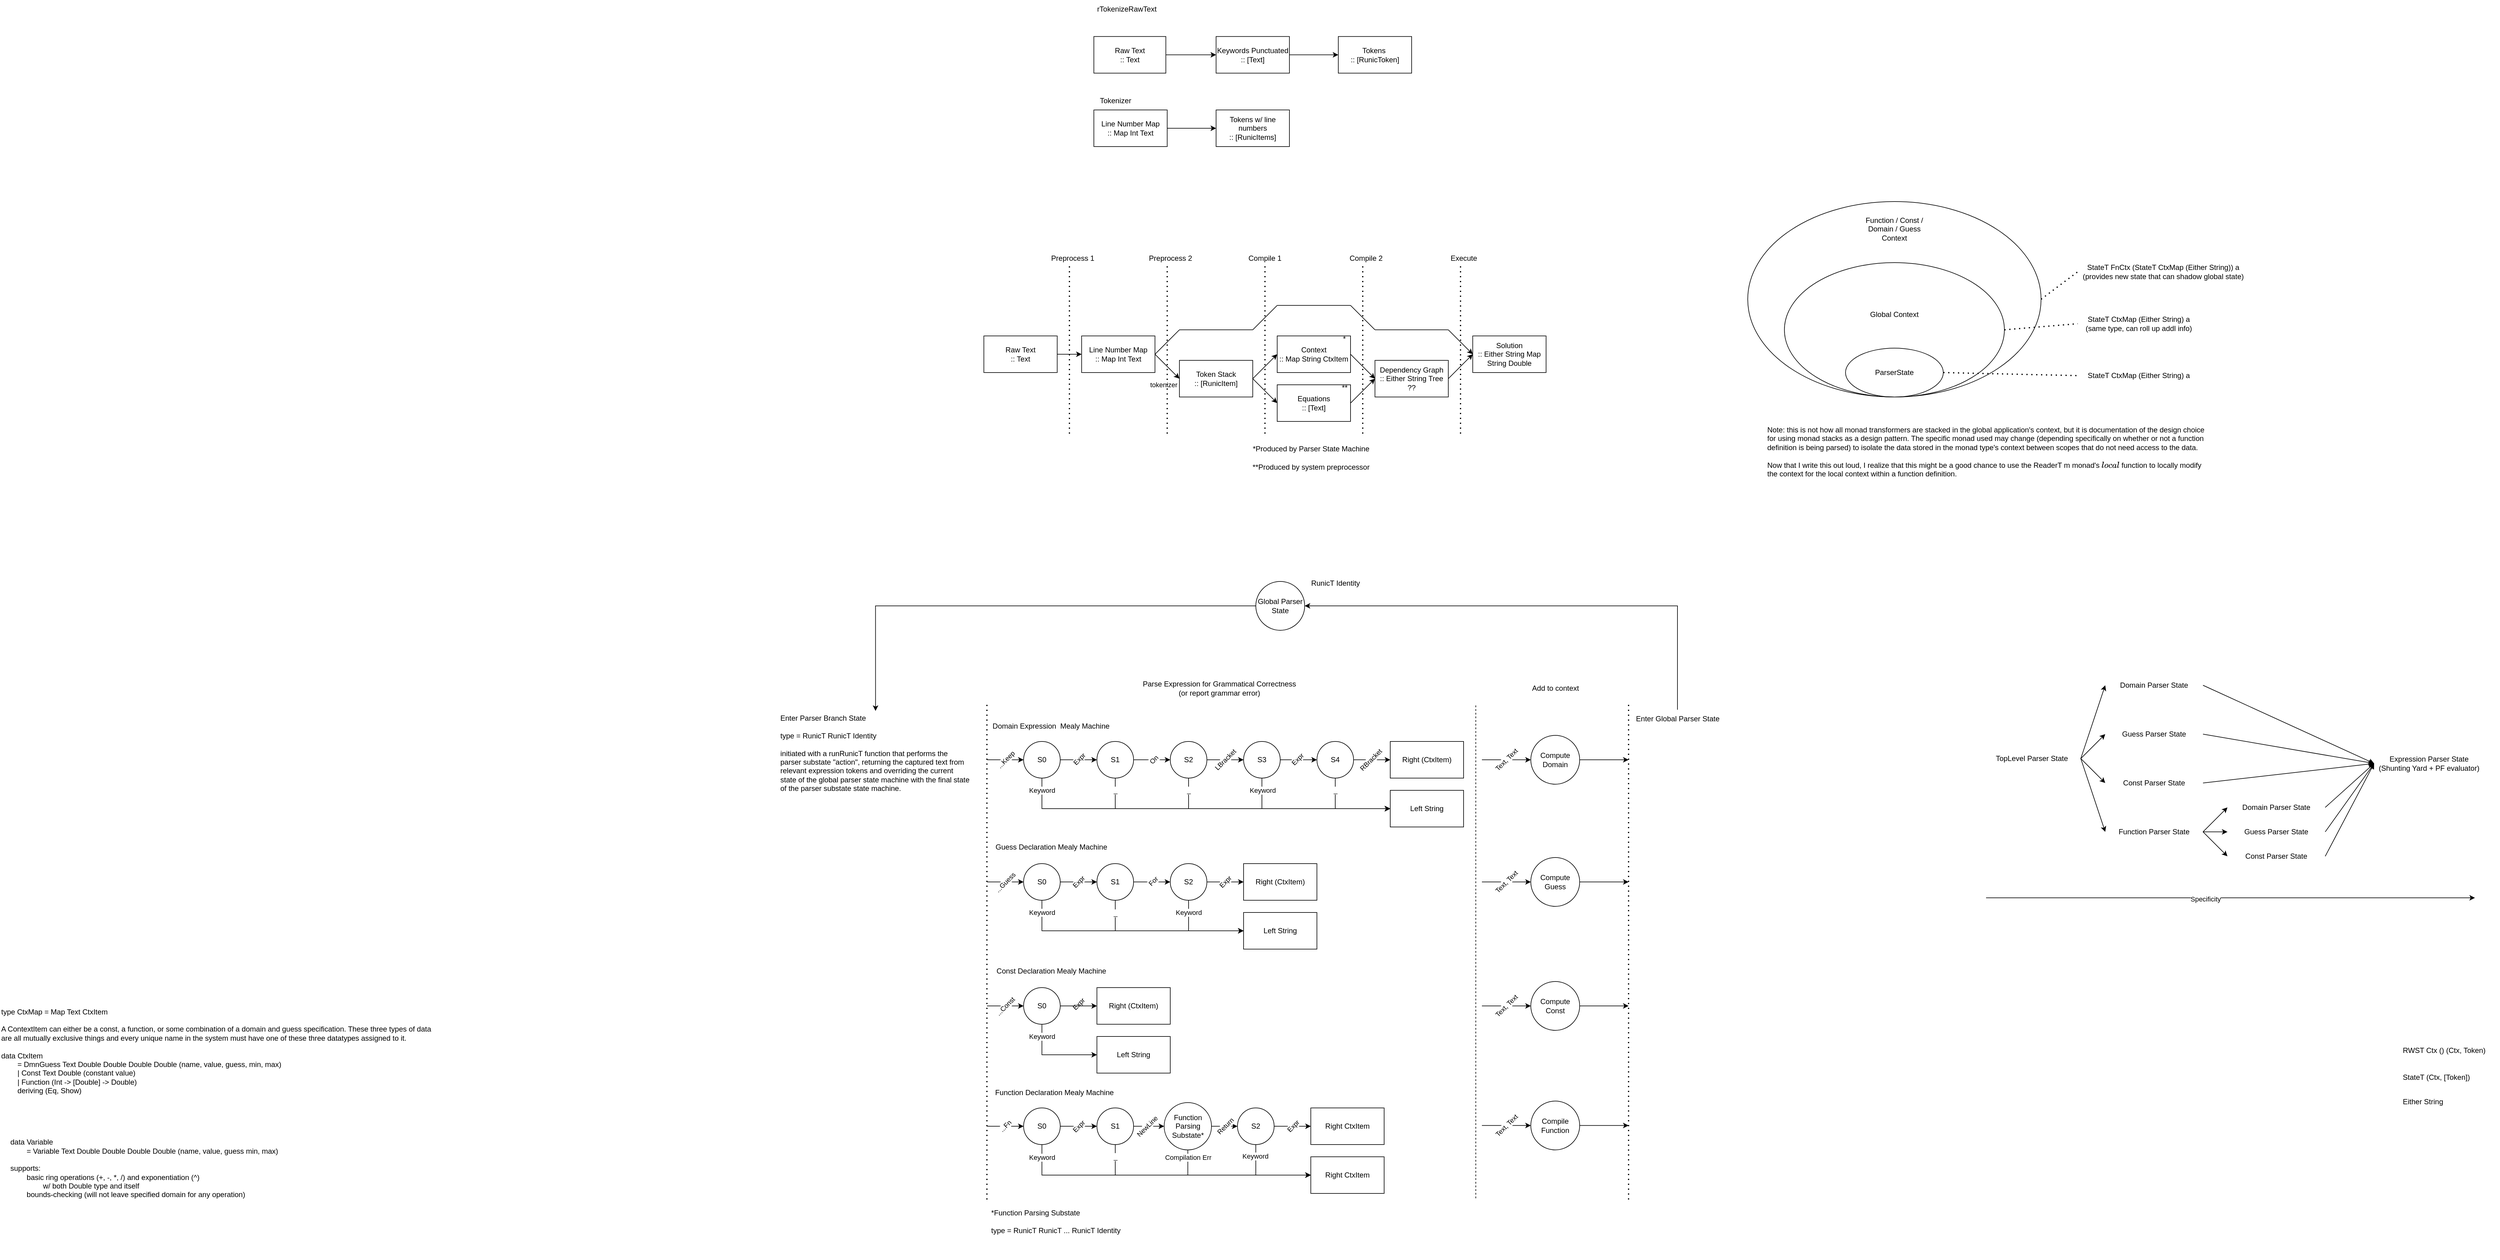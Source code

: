 <mxfile version="25.0.2">
  <diagram name="Page-1" id="S0do9fM15G61Ccgwfs_P">
    <mxGraphModel dx="6380" dy="3137" grid="1" gridSize="10" guides="1" tooltips="1" connect="1" arrows="1" fold="1" page="0" pageScale="1" pageWidth="850" pageHeight="1100" math="0" shadow="0">
      <root>
        <mxCell id="0" />
        <mxCell id="1" parent="0" />
        <mxCell id="urvwsN98mO9vwwFV93mK-2" value="Raw Text&lt;div&gt;:: Text&lt;/div&gt;" style="rounded=0;whiteSpace=wrap;html=1;" parent="1" vertex="1">
          <mxGeometry x="80" y="160" width="120" height="60" as="geometry" />
        </mxCell>
        <mxCell id="urvwsN98mO9vwwFV93mK-3" value="" style="endArrow=classic;html=1;rounded=0;entryX=0;entryY=0.5;entryDx=0;entryDy=0;exitX=1;exitY=0.5;exitDx=0;exitDy=0;" parent="1" source="urvwsN98mO9vwwFV93mK-2" target="urvwsN98mO9vwwFV93mK-4" edge="1">
          <mxGeometry width="50" height="50" relative="1" as="geometry">
            <mxPoint x="190" y="180" as="sourcePoint" />
            <mxPoint x="210" y="170" as="targetPoint" />
          </mxGeometry>
        </mxCell>
        <mxCell id="urvwsN98mO9vwwFV93mK-4" value="Line Number Map&lt;div&gt;:: Map Int Text&lt;/div&gt;" style="rounded=0;whiteSpace=wrap;html=1;" parent="1" vertex="1">
          <mxGeometry x="240" y="160" width="120" height="60" as="geometry" />
        </mxCell>
        <mxCell id="urvwsN98mO9vwwFV93mK-5" value="" style="endArrow=classic;html=1;rounded=0;entryX=0;entryY=0.5;entryDx=0;entryDy=0;exitX=1;exitY=0.5;exitDx=0;exitDy=0;" parent="1" source="urvwsN98mO9vwwFV93mK-4" target="urvwsN98mO9vwwFV93mK-7" edge="1">
          <mxGeometry width="50" height="50" relative="1" as="geometry">
            <mxPoint x="380" y="190" as="sourcePoint" />
            <mxPoint x="425" y="230" as="targetPoint" />
          </mxGeometry>
        </mxCell>
        <mxCell id="8Oi3aWrr_vO2dW76eiPb-33" value="tokenizer" style="edgeLabel;html=1;align=center;verticalAlign=middle;resizable=0;points=[];" parent="urvwsN98mO9vwwFV93mK-5" vertex="1" connectable="0">
          <mxGeometry x="-0.249" y="-1" relative="1" as="geometry">
            <mxPoint y="34" as="offset" />
          </mxGeometry>
        </mxCell>
        <mxCell id="urvwsN98mO9vwwFV93mK-7" value="Token Stack&lt;div&gt;:: [RunicItem]&lt;/div&gt;" style="rounded=0;whiteSpace=wrap;html=1;" parent="1" vertex="1">
          <mxGeometry x="400" y="200" width="120" height="60" as="geometry" />
        </mxCell>
        <mxCell id="urvwsN98mO9vwwFV93mK-9" value="Context&lt;div&gt;:: Map String CtxItem&lt;/div&gt;" style="rounded=0;whiteSpace=wrap;html=1;" parent="1" vertex="1">
          <mxGeometry x="560" y="160" width="120" height="60" as="geometry" />
        </mxCell>
        <mxCell id="urvwsN98mO9vwwFV93mK-10" value="Equations&lt;div&gt;:: [Text]&lt;/div&gt;" style="rounded=0;whiteSpace=wrap;html=1;" parent="1" vertex="1">
          <mxGeometry x="560" y="240" width="120" height="60" as="geometry" />
        </mxCell>
        <mxCell id="urvwsN98mO9vwwFV93mK-13" value="" style="endArrow=classic;html=1;rounded=0;entryX=0;entryY=0.5;entryDx=0;entryDy=0;exitX=1;exitY=0.5;exitDx=0;exitDy=0;" parent="1" source="urvwsN98mO9vwwFV93mK-7" target="urvwsN98mO9vwwFV93mK-10" edge="1">
          <mxGeometry width="50" height="50" relative="1" as="geometry">
            <mxPoint x="490" y="280" as="sourcePoint" />
            <mxPoint x="530" y="280" as="targetPoint" />
          </mxGeometry>
        </mxCell>
        <mxCell id="urvwsN98mO9vwwFV93mK-14" value="" style="endArrow=classic;html=1;rounded=0;entryX=0;entryY=0.5;entryDx=0;entryDy=0;exitX=1;exitY=0.5;exitDx=0;exitDy=0;" parent="1" source="urvwsN98mO9vwwFV93mK-7" target="urvwsN98mO9vwwFV93mK-9" edge="1">
          <mxGeometry width="50" height="50" relative="1" as="geometry">
            <mxPoint x="550" y="230" as="sourcePoint" />
            <mxPoint x="560" y="210" as="targetPoint" />
          </mxGeometry>
        </mxCell>
        <mxCell id="8Oi3aWrr_vO2dW76eiPb-1" value="Dependency Graph&lt;div&gt;:: Either String Tree ??&lt;/div&gt;" style="rounded=0;whiteSpace=wrap;html=1;" parent="1" vertex="1">
          <mxGeometry x="720" y="200" width="120" height="60" as="geometry" />
        </mxCell>
        <mxCell id="8Oi3aWrr_vO2dW76eiPb-2" value="" style="endArrow=classic;html=1;rounded=0;entryX=0;entryY=0.5;entryDx=0;entryDy=0;exitX=1;exitY=0.5;exitDx=0;exitDy=0;" parent="1" source="urvwsN98mO9vwwFV93mK-9" target="8Oi3aWrr_vO2dW76eiPb-1" edge="1">
          <mxGeometry width="50" height="50" relative="1" as="geometry">
            <mxPoint x="700" y="160" as="sourcePoint" />
            <mxPoint x="740" y="200" as="targetPoint" />
          </mxGeometry>
        </mxCell>
        <mxCell id="8Oi3aWrr_vO2dW76eiPb-3" value="" style="endArrow=classic;html=1;rounded=0;entryX=0;entryY=0.5;entryDx=0;entryDy=0;exitX=1;exitY=0.5;exitDx=0;exitDy=0;" parent="1" source="urvwsN98mO9vwwFV93mK-10" target="8Oi3aWrr_vO2dW76eiPb-1" edge="1">
          <mxGeometry width="50" height="50" relative="1" as="geometry">
            <mxPoint x="690" y="270" as="sourcePoint" />
            <mxPoint x="620" y="210" as="targetPoint" />
          </mxGeometry>
        </mxCell>
        <mxCell id="8Oi3aWrr_vO2dW76eiPb-5" value="Solution&lt;div&gt;:: Either String Map String Double&lt;/div&gt;" style="rounded=0;whiteSpace=wrap;html=1;" parent="1" vertex="1">
          <mxGeometry x="880" y="160" width="120" height="60" as="geometry" />
        </mxCell>
        <mxCell id="8Oi3aWrr_vO2dW76eiPb-9" value="" style="endArrow=none;html=1;rounded=0;exitX=1;exitY=0.5;exitDx=0;exitDy=0;" parent="1" edge="1">
          <mxGeometry width="50" height="50" relative="1" as="geometry">
            <mxPoint x="680" y="110" as="sourcePoint" />
            <mxPoint x="720" y="150" as="targetPoint" />
          </mxGeometry>
        </mxCell>
        <mxCell id="8Oi3aWrr_vO2dW76eiPb-10" value="" style="endArrow=classic;html=1;rounded=0;entryX=0;entryY=0.5;entryDx=0;entryDy=0;" parent="1" target="8Oi3aWrr_vO2dW76eiPb-5" edge="1">
          <mxGeometry width="50" height="50" relative="1" as="geometry">
            <mxPoint x="840" y="150" as="sourcePoint" />
            <mxPoint x="890" y="100" as="targetPoint" />
          </mxGeometry>
        </mxCell>
        <mxCell id="8Oi3aWrr_vO2dW76eiPb-11" value="" style="endArrow=classic;html=1;rounded=0;exitX=1;exitY=0.5;exitDx=0;exitDy=0;entryX=0;entryY=0.5;entryDx=0;entryDy=0;" parent="1" source="8Oi3aWrr_vO2dW76eiPb-1" target="8Oi3aWrr_vO2dW76eiPb-5" edge="1">
          <mxGeometry width="50" height="50" relative="1" as="geometry">
            <mxPoint x="900" y="290" as="sourcePoint" />
            <mxPoint x="870" y="190" as="targetPoint" />
          </mxGeometry>
        </mxCell>
        <mxCell id="8Oi3aWrr_vO2dW76eiPb-12" value="" style="endArrow=none;html=1;rounded=0;" parent="1" edge="1">
          <mxGeometry width="50" height="50" relative="1" as="geometry">
            <mxPoint x="720" y="150" as="sourcePoint" />
            <mxPoint x="840" y="150" as="targetPoint" />
          </mxGeometry>
        </mxCell>
        <mxCell id="8Oi3aWrr_vO2dW76eiPb-14" value="" style="endArrow=none;html=1;rounded=0;exitX=1;exitY=0.5;exitDx=0;exitDy=0;" parent="1" source="urvwsN98mO9vwwFV93mK-4" edge="1">
          <mxGeometry width="50" height="50" relative="1" as="geometry">
            <mxPoint x="400" y="150" as="sourcePoint" />
            <mxPoint x="400" y="150" as="targetPoint" />
          </mxGeometry>
        </mxCell>
        <mxCell id="8Oi3aWrr_vO2dW76eiPb-15" value="" style="endArrow=none;html=1;rounded=0;" parent="1" edge="1">
          <mxGeometry width="50" height="50" relative="1" as="geometry">
            <mxPoint x="400" y="150" as="sourcePoint" />
            <mxPoint x="520" y="150" as="targetPoint" />
          </mxGeometry>
        </mxCell>
        <mxCell id="8Oi3aWrr_vO2dW76eiPb-16" value="" style="endArrow=none;html=1;rounded=0;" parent="1" edge="1">
          <mxGeometry width="50" height="50" relative="1" as="geometry">
            <mxPoint x="520" y="150" as="sourcePoint" />
            <mxPoint x="560" y="110" as="targetPoint" />
          </mxGeometry>
        </mxCell>
        <mxCell id="8Oi3aWrr_vO2dW76eiPb-17" value="" style="endArrow=none;html=1;rounded=0;" parent="1" edge="1">
          <mxGeometry width="50" height="50" relative="1" as="geometry">
            <mxPoint x="560" y="110" as="sourcePoint" />
            <mxPoint x="680" y="110" as="targetPoint" />
          </mxGeometry>
        </mxCell>
        <mxCell id="8Oi3aWrr_vO2dW76eiPb-18" value="" style="endArrow=none;dashed=1;html=1;dashPattern=1 3;strokeWidth=2;rounded=0;" parent="1" edge="1">
          <mxGeometry width="50" height="50" relative="1" as="geometry">
            <mxPoint x="220" y="320" as="sourcePoint" />
            <mxPoint x="220" y="40" as="targetPoint" />
          </mxGeometry>
        </mxCell>
        <mxCell id="8Oi3aWrr_vO2dW76eiPb-19" value="" style="endArrow=none;dashed=1;html=1;dashPattern=1 3;strokeWidth=2;rounded=0;" parent="1" edge="1">
          <mxGeometry width="50" height="50" relative="1" as="geometry">
            <mxPoint x="380" y="320" as="sourcePoint" />
            <mxPoint x="380" y="40" as="targetPoint" />
          </mxGeometry>
        </mxCell>
        <mxCell id="8Oi3aWrr_vO2dW76eiPb-20" value="" style="endArrow=none;dashed=1;html=1;dashPattern=1 3;strokeWidth=2;rounded=0;" parent="1" edge="1">
          <mxGeometry width="50" height="50" relative="1" as="geometry">
            <mxPoint x="540" y="320" as="sourcePoint" />
            <mxPoint x="540" y="40" as="targetPoint" />
          </mxGeometry>
        </mxCell>
        <mxCell id="8Oi3aWrr_vO2dW76eiPb-21" value="" style="endArrow=none;dashed=1;html=1;dashPattern=1 3;strokeWidth=2;rounded=0;" parent="1" edge="1">
          <mxGeometry width="50" height="50" relative="1" as="geometry">
            <mxPoint x="700" y="320" as="sourcePoint" />
            <mxPoint x="700" y="40" as="targetPoint" />
          </mxGeometry>
        </mxCell>
        <mxCell id="8Oi3aWrr_vO2dW76eiPb-22" value="" style="endArrow=none;dashed=1;html=1;dashPattern=1 3;strokeWidth=2;rounded=0;" parent="1" edge="1">
          <mxGeometry width="50" height="50" relative="1" as="geometry">
            <mxPoint x="860" y="320" as="sourcePoint" />
            <mxPoint x="860" y="40" as="targetPoint" />
          </mxGeometry>
        </mxCell>
        <mxCell id="8Oi3aWrr_vO2dW76eiPb-23" value="Preprocess 1" style="text;html=1;align=center;verticalAlign=middle;resizable=0;points=[];autosize=1;strokeColor=none;fillColor=none;" parent="1" vertex="1">
          <mxGeometry x="180" y="18" width="90" height="30" as="geometry" />
        </mxCell>
        <mxCell id="8Oi3aWrr_vO2dW76eiPb-24" value="Preprocess 2" style="text;html=1;align=center;verticalAlign=middle;resizable=0;points=[];autosize=1;strokeColor=none;fillColor=none;" parent="1" vertex="1">
          <mxGeometry x="340" y="18" width="90" height="30" as="geometry" />
        </mxCell>
        <mxCell id="8Oi3aWrr_vO2dW76eiPb-25" value="Compile 2" style="text;html=1;align=center;verticalAlign=middle;resizable=0;points=[];autosize=1;strokeColor=none;fillColor=none;" parent="1" vertex="1">
          <mxGeometry x="665" y="18" width="80" height="30" as="geometry" />
        </mxCell>
        <mxCell id="8Oi3aWrr_vO2dW76eiPb-27" value="Execute" style="text;html=1;align=center;verticalAlign=middle;resizable=0;points=[];autosize=1;strokeColor=none;fillColor=none;" parent="1" vertex="1">
          <mxGeometry x="830" y="18" width="70" height="30" as="geometry" />
        </mxCell>
        <mxCell id="8Oi3aWrr_vO2dW76eiPb-28" value="Compile 1" style="text;html=1;align=center;verticalAlign=middle;whiteSpace=wrap;rounded=0;" parent="1" vertex="1">
          <mxGeometry x="510" y="18" width="60" height="30" as="geometry" />
        </mxCell>
        <mxCell id="jhfQQzSHSTKUTQnxxvx5-6" value="" style="edgeStyle=orthogonalEdgeStyle;rounded=0;orthogonalLoop=1;jettySize=auto;html=1;" parent="1" source="jhfQQzSHSTKUTQnxxvx5-1" target="jhfQQzSHSTKUTQnxxvx5-4" edge="1">
          <mxGeometry relative="1" as="geometry" />
        </mxCell>
        <mxCell id="jhfQQzSHSTKUTQnxxvx5-7" value="Expr" style="edgeLabel;html=1;align=center;verticalAlign=middle;resizable=0;points=[];rotation=-45;" parent="jhfQQzSHSTKUTQnxxvx5-6" vertex="1" connectable="0">
          <mxGeometry x="0.562" relative="1" as="geometry">
            <mxPoint x="-17" as="offset" />
          </mxGeometry>
        </mxCell>
        <mxCell id="jhfQQzSHSTKUTQnxxvx5-21" style="edgeStyle=orthogonalEdgeStyle;rounded=0;orthogonalLoop=1;jettySize=auto;html=1;entryX=0;entryY=0.5;entryDx=0;entryDy=0;" parent="1" source="jhfQQzSHSTKUTQnxxvx5-1" target="jhfQQzSHSTKUTQnxxvx5-20" edge="1">
          <mxGeometry relative="1" as="geometry">
            <Array as="points">
              <mxPoint x="175" y="1534" />
            </Array>
          </mxGeometry>
        </mxCell>
        <mxCell id="jhfQQzSHSTKUTQnxxvx5-25" value="Keyword" style="edgeLabel;html=1;align=center;verticalAlign=middle;resizable=0;points=[];" parent="jhfQQzSHSTKUTQnxxvx5-21" vertex="1" connectable="0">
          <mxGeometry x="-0.904" y="-1" relative="1" as="geometry">
            <mxPoint x="1" y="-3" as="offset" />
          </mxGeometry>
        </mxCell>
        <mxCell id="jhfQQzSHSTKUTQnxxvx5-1" value="S0" style="ellipse;whiteSpace=wrap;html=1;aspect=fixed;" parent="1" vertex="1">
          <mxGeometry x="145" y="1424" width="60" height="60" as="geometry" />
        </mxCell>
        <mxCell id="jhfQQzSHSTKUTQnxxvx5-2" value="" style="endArrow=classic;html=1;rounded=0;entryX=0;entryY=0.5;entryDx=0;entryDy=0;" parent="1" target="jhfQQzSHSTKUTQnxxvx5-1" edge="1">
          <mxGeometry width="50" height="50" relative="1" as="geometry">
            <mxPoint x="85" y="1454" as="sourcePoint" />
            <mxPoint x="305" y="1364" as="targetPoint" />
          </mxGeometry>
        </mxCell>
        <mxCell id="jhfQQzSHSTKUTQnxxvx5-3" value="...Fn" style="edgeLabel;html=1;align=center;verticalAlign=middle;resizable=0;points=[];rotation=-45;" parent="jhfQQzSHSTKUTQnxxvx5-2" vertex="1" connectable="0">
          <mxGeometry x="-0.082" y="-3" relative="1" as="geometry">
            <mxPoint x="2" y="-3" as="offset" />
          </mxGeometry>
        </mxCell>
        <mxCell id="jhfQQzSHSTKUTQnxxvx5-9" value="" style="edgeStyle=orthogonalEdgeStyle;rounded=0;orthogonalLoop=1;jettySize=auto;html=1;" parent="1" source="jhfQQzSHSTKUTQnxxvx5-4" target="jhfQQzSHSTKUTQnxxvx5-8" edge="1">
          <mxGeometry relative="1" as="geometry" />
        </mxCell>
        <mxCell id="jhfQQzSHSTKUTQnxxvx5-10" value="NewLine" style="edgeLabel;html=1;align=center;verticalAlign=middle;resizable=0;points=[];rotation=-45;" parent="jhfQQzSHSTKUTQnxxvx5-9" vertex="1" connectable="0">
          <mxGeometry x="0.516" relative="1" as="geometry">
            <mxPoint x="-16" as="offset" />
          </mxGeometry>
        </mxCell>
        <mxCell id="jhfQQzSHSTKUTQnxxvx5-22" style="edgeStyle=orthogonalEdgeStyle;rounded=0;orthogonalLoop=1;jettySize=auto;html=1;entryX=0;entryY=0.5;entryDx=0;entryDy=0;" parent="1" source="jhfQQzSHSTKUTQnxxvx5-4" target="jhfQQzSHSTKUTQnxxvx5-20" edge="1">
          <mxGeometry relative="1" as="geometry">
            <Array as="points">
              <mxPoint x="295" y="1534" />
            </Array>
          </mxGeometry>
        </mxCell>
        <mxCell id="jhfQQzSHSTKUTQnxxvx5-26" value="_" style="edgeLabel;html=1;align=center;verticalAlign=middle;resizable=0;points=[];" parent="jhfQQzSHSTKUTQnxxvx5-22" vertex="1" connectable="0">
          <mxGeometry x="-0.903" relative="1" as="geometry">
            <mxPoint y="2" as="offset" />
          </mxGeometry>
        </mxCell>
        <mxCell id="jhfQQzSHSTKUTQnxxvx5-4" value="S1" style="ellipse;whiteSpace=wrap;html=1;aspect=fixed;" parent="1" vertex="1">
          <mxGeometry x="265" y="1424" width="60" height="60" as="geometry" />
        </mxCell>
        <mxCell id="jhfQQzSHSTKUTQnxxvx5-12" value="" style="edgeStyle=orthogonalEdgeStyle;rounded=0;orthogonalLoop=1;jettySize=auto;html=1;entryX=0;entryY=0.5;entryDx=0;entryDy=0;" parent="1" source="jhfQQzSHSTKUTQnxxvx5-8" target="jhfQQzSHSTKUTQnxxvx5-14" edge="1">
          <mxGeometry relative="1" as="geometry">
            <mxPoint x="505" y="1454" as="targetPoint" />
          </mxGeometry>
        </mxCell>
        <mxCell id="jhfQQzSHSTKUTQnxxvx5-16" value="Return" style="edgeLabel;html=1;align=center;verticalAlign=middle;resizable=0;points=[];rotation=-45;" parent="jhfQQzSHSTKUTQnxxvx5-12" vertex="1" connectable="0">
          <mxGeometry x="0.027" relative="1" as="geometry">
            <mxPoint as="offset" />
          </mxGeometry>
        </mxCell>
        <mxCell id="jhfQQzSHSTKUTQnxxvx5-23" style="edgeStyle=orthogonalEdgeStyle;rounded=0;orthogonalLoop=1;jettySize=auto;html=1;entryX=0;entryY=0.5;entryDx=0;entryDy=0;" parent="1" source="jhfQQzSHSTKUTQnxxvx5-8" target="jhfQQzSHSTKUTQnxxvx5-20" edge="1">
          <mxGeometry relative="1" as="geometry">
            <Array as="points">
              <mxPoint x="413" y="1534" />
            </Array>
          </mxGeometry>
        </mxCell>
        <mxCell id="jhfQQzSHSTKUTQnxxvx5-27" value="Compilation Err" style="edgeLabel;html=1;align=center;verticalAlign=middle;resizable=0;points=[];" parent="jhfQQzSHSTKUTQnxxvx5-23" vertex="1" connectable="0">
          <mxGeometry x="-0.864" y="1" relative="1" as="geometry">
            <mxPoint x="-1" y="-5" as="offset" />
          </mxGeometry>
        </mxCell>
        <mxCell id="jhfQQzSHSTKUTQnxxvx5-8" value="Function Parsing&lt;div&gt;Substate*&lt;/div&gt;" style="ellipse;whiteSpace=wrap;html=1;aspect=fixed;" parent="1" vertex="1">
          <mxGeometry x="375" y="1415.25" width="77.5" height="77.5" as="geometry" />
        </mxCell>
        <mxCell id="jhfQQzSHSTKUTQnxxvx5-18" value="" style="edgeStyle=orthogonalEdgeStyle;rounded=0;orthogonalLoop=1;jettySize=auto;html=1;" parent="1" source="jhfQQzSHSTKUTQnxxvx5-14" target="jhfQQzSHSTKUTQnxxvx5-17" edge="1">
          <mxGeometry relative="1" as="geometry" />
        </mxCell>
        <mxCell id="jhfQQzSHSTKUTQnxxvx5-19" value="Expr" style="edgeLabel;html=1;align=center;verticalAlign=middle;resizable=0;points=[];rotation=-45;" parent="jhfQQzSHSTKUTQnxxvx5-18" vertex="1" connectable="0">
          <mxGeometry x="0.413" y="3" relative="1" as="geometry">
            <mxPoint x="-12" y="3" as="offset" />
          </mxGeometry>
        </mxCell>
        <mxCell id="jhfQQzSHSTKUTQnxxvx5-24" style="edgeStyle=orthogonalEdgeStyle;rounded=0;orthogonalLoop=1;jettySize=auto;html=1;entryX=0;entryY=0.5;entryDx=0;entryDy=0;" parent="1" source="jhfQQzSHSTKUTQnxxvx5-14" target="jhfQQzSHSTKUTQnxxvx5-20" edge="1">
          <mxGeometry relative="1" as="geometry">
            <Array as="points">
              <mxPoint x="525" y="1534" />
            </Array>
          </mxGeometry>
        </mxCell>
        <mxCell id="jhfQQzSHSTKUTQnxxvx5-28" value="Keyword" style="edgeLabel;html=1;align=center;verticalAlign=middle;resizable=0;points=[];" parent="jhfQQzSHSTKUTQnxxvx5-24" vertex="1" connectable="0">
          <mxGeometry x="-0.737" y="-1" relative="1" as="geometry">
            <mxPoint as="offset" />
          </mxGeometry>
        </mxCell>
        <mxCell id="jhfQQzSHSTKUTQnxxvx5-14" value="S2" style="ellipse;whiteSpace=wrap;html=1;aspect=fixed;" parent="1" vertex="1">
          <mxGeometry x="495" y="1424" width="60" height="60" as="geometry" />
        </mxCell>
        <mxCell id="jhfQQzSHSTKUTQnxxvx5-17" value="Right CtxItem" style="rounded=0;whiteSpace=wrap;html=1;" parent="1" vertex="1">
          <mxGeometry x="615" y="1424" width="120" height="60" as="geometry" />
        </mxCell>
        <mxCell id="mDtplu6TRN5L0mdXnRgJ-77" value="" style="group" parent="1" vertex="1" connectable="0">
          <mxGeometry x="85" y="824" width="820" height="158" as="geometry" />
        </mxCell>
        <mxCell id="mDtplu6TRN5L0mdXnRgJ-36" value="" style="edgeStyle=orthogonalEdgeStyle;rounded=0;orthogonalLoop=1;jettySize=auto;html=1;entryX=0;entryY=0.5;entryDx=0;entryDy=0;exitX=1;exitY=0.5;exitDx=0;exitDy=0;" parent="mDtplu6TRN5L0mdXnRgJ-77" source="mDtplu6TRN5L0mdXnRgJ-70" target="mDtplu6TRN5L0mdXnRgJ-71" edge="1">
          <mxGeometry relative="1" as="geometry">
            <mxPoint x="120" y="30" as="sourcePoint" />
            <mxPoint x="180" y="30.0" as="targetPoint" />
          </mxGeometry>
        </mxCell>
        <mxCell id="mDtplu6TRN5L0mdXnRgJ-37" value="Expr" style="edgeLabel;html=1;align=center;verticalAlign=middle;resizable=0;points=[];rotation=-45;" parent="mDtplu6TRN5L0mdXnRgJ-36" vertex="1" connectable="0">
          <mxGeometry x="0.011" y="1" relative="1" as="geometry">
            <mxPoint as="offset" />
          </mxGeometry>
        </mxCell>
        <mxCell id="mDtplu6TRN5L0mdXnRgJ-53" style="edgeStyle=orthogonalEdgeStyle;rounded=0;orthogonalLoop=1;jettySize=auto;html=1;entryX=0;entryY=0.5;entryDx=0;entryDy=0;exitX=0.5;exitY=1;exitDx=0;exitDy=0;" parent="mDtplu6TRN5L0mdXnRgJ-77" source="mDtplu6TRN5L0mdXnRgJ-70" target="mDtplu6TRN5L0mdXnRgJ-38" edge="1">
          <mxGeometry relative="1" as="geometry">
            <mxPoint x="90" y="60" as="sourcePoint" />
            <Array as="points">
              <mxPoint x="90" y="110" />
            </Array>
          </mxGeometry>
        </mxCell>
        <mxCell id="mDtplu6TRN5L0mdXnRgJ-64" value="Keyword" style="edgeLabel;html=1;align=center;verticalAlign=middle;resizable=0;points=[];" parent="mDtplu6TRN5L0mdXnRgJ-53" vertex="1" connectable="0">
          <mxGeometry x="-0.803" y="-2" relative="1" as="geometry">
            <mxPoint x="-11" y="-32" as="offset" />
          </mxGeometry>
        </mxCell>
        <mxCell id="mDtplu6TRN5L0mdXnRgJ-42" value="" style="edgeStyle=orthogonalEdgeStyle;rounded=0;orthogonalLoop=1;jettySize=auto;html=1;exitX=1;exitY=0.5;exitDx=0;exitDy=0;entryX=0;entryY=0.5;entryDx=0;entryDy=0;" parent="mDtplu6TRN5L0mdXnRgJ-77" source="mDtplu6TRN5L0mdXnRgJ-71" target="mDtplu6TRN5L0mdXnRgJ-74" edge="1">
          <mxGeometry relative="1" as="geometry">
            <mxPoint x="240" y="30" as="sourcePoint" />
            <mxPoint x="300" y="30" as="targetPoint" />
          </mxGeometry>
        </mxCell>
        <mxCell id="mDtplu6TRN5L0mdXnRgJ-43" value="On" style="edgeLabel;html=1;align=center;verticalAlign=middle;resizable=0;points=[];rotation=-45;" parent="mDtplu6TRN5L0mdXnRgJ-42" vertex="1" connectable="0">
          <mxGeometry x="-0.289" relative="1" as="geometry">
            <mxPoint x="11" as="offset" />
          </mxGeometry>
        </mxCell>
        <mxCell id="mDtplu6TRN5L0mdXnRgJ-50" value="" style="edgeStyle=orthogonalEdgeStyle;rounded=0;orthogonalLoop=1;jettySize=auto;html=1;exitX=0.5;exitY=1;exitDx=0;exitDy=0;entryX=0;entryY=0.5;entryDx=0;entryDy=0;" parent="mDtplu6TRN5L0mdXnRgJ-77" source="mDtplu6TRN5L0mdXnRgJ-71" target="mDtplu6TRN5L0mdXnRgJ-38" edge="1">
          <mxGeometry relative="1" as="geometry">
            <mxPoint x="210" y="60" as="sourcePoint" />
            <Array as="points">
              <mxPoint x="210" y="110" />
            </Array>
          </mxGeometry>
        </mxCell>
        <mxCell id="mDtplu6TRN5L0mdXnRgJ-63" value="_" style="edgeLabel;html=1;align=center;verticalAlign=middle;resizable=0;points=[];" parent="mDtplu6TRN5L0mdXnRgJ-50" vertex="1" connectable="0">
          <mxGeometry x="-0.613" relative="1" as="geometry">
            <mxPoint x="-47" y="-30" as="offset" />
          </mxGeometry>
        </mxCell>
        <mxCell id="mDtplu6TRN5L0mdXnRgJ-38" value="Left String" style="whiteSpace=wrap;html=1;" parent="mDtplu6TRN5L0mdXnRgJ-77" vertex="1">
          <mxGeometry x="660" y="80" width="120" height="60" as="geometry" />
        </mxCell>
        <mxCell id="mDtplu6TRN5L0mdXnRgJ-46" value="" style="edgeStyle=orthogonalEdgeStyle;rounded=0;orthogonalLoop=1;jettySize=auto;html=1;exitX=1;exitY=0.5;exitDx=0;exitDy=0;entryX=0;entryY=0.5;entryDx=0;entryDy=0;" parent="mDtplu6TRN5L0mdXnRgJ-77" source="mDtplu6TRN5L0mdXnRgJ-74" target="mDtplu6TRN5L0mdXnRgJ-72" edge="1">
          <mxGeometry relative="1" as="geometry">
            <mxPoint x="360" y="30" as="sourcePoint" />
            <mxPoint x="420" y="30" as="targetPoint" />
          </mxGeometry>
        </mxCell>
        <mxCell id="mDtplu6TRN5L0mdXnRgJ-55" value="LBracket" style="edgeLabel;html=1;align=center;verticalAlign=middle;resizable=0;points=[];rotation=-45;" parent="mDtplu6TRN5L0mdXnRgJ-46" vertex="1" connectable="0">
          <mxGeometry x="0.081" y="-2" relative="1" as="geometry">
            <mxPoint x="-3" y="-2" as="offset" />
          </mxGeometry>
        </mxCell>
        <mxCell id="mDtplu6TRN5L0mdXnRgJ-51" value="" style="edgeStyle=orthogonalEdgeStyle;rounded=0;orthogonalLoop=1;jettySize=auto;html=1;exitX=0.5;exitY=1;exitDx=0;exitDy=0;entryX=0;entryY=0.5;entryDx=0;entryDy=0;" parent="mDtplu6TRN5L0mdXnRgJ-77" source="mDtplu6TRN5L0mdXnRgJ-74" target="mDtplu6TRN5L0mdXnRgJ-38" edge="1">
          <mxGeometry relative="1" as="geometry">
            <mxPoint x="330" y="60" as="sourcePoint" />
            <Array as="points">
              <mxPoint x="330" y="110" />
            </Array>
          </mxGeometry>
        </mxCell>
        <mxCell id="mDtplu6TRN5L0mdXnRgJ-60" value="_" style="edgeLabel;html=1;align=center;verticalAlign=middle;resizable=0;points=[];" parent="mDtplu6TRN5L0mdXnRgJ-51" vertex="1" connectable="0">
          <mxGeometry x="-0.406" y="-1" relative="1" as="geometry">
            <mxPoint x="-63" y="-31" as="offset" />
          </mxGeometry>
        </mxCell>
        <mxCell id="mDtplu6TRN5L0mdXnRgJ-54" style="edgeStyle=orthogonalEdgeStyle;rounded=0;orthogonalLoop=1;jettySize=auto;html=1;entryX=0;entryY=0.5;entryDx=0;entryDy=0;exitX=0.5;exitY=1;exitDx=0;exitDy=0;exitPerimeter=0;" parent="mDtplu6TRN5L0mdXnRgJ-77" source="mDtplu6TRN5L0mdXnRgJ-72" target="mDtplu6TRN5L0mdXnRgJ-38" edge="1">
          <mxGeometry relative="1" as="geometry">
            <mxPoint x="450" y="60" as="sourcePoint" />
            <Array as="points">
              <mxPoint x="450" y="110" />
            </Array>
          </mxGeometry>
        </mxCell>
        <mxCell id="mDtplu6TRN5L0mdXnRgJ-59" value="Keyword" style="edgeLabel;html=1;align=center;verticalAlign=middle;resizable=0;points=[];" parent="mDtplu6TRN5L0mdXnRgJ-54" vertex="1" connectable="0">
          <mxGeometry x="-0.55" y="1" relative="1" as="geometry">
            <mxPoint x="-8" y="-29" as="offset" />
          </mxGeometry>
        </mxCell>
        <mxCell id="mDtplu6TRN5L0mdXnRgJ-57" value="" style="edgeStyle=orthogonalEdgeStyle;rounded=0;orthogonalLoop=1;jettySize=auto;html=1;exitX=1;exitY=0.5;exitDx=0;exitDy=0;entryX=0;entryY=0.5;entryDx=0;entryDy=0;" parent="mDtplu6TRN5L0mdXnRgJ-77" source="mDtplu6TRN5L0mdXnRgJ-72" target="mDtplu6TRN5L0mdXnRgJ-73" edge="1">
          <mxGeometry relative="1" as="geometry">
            <mxPoint x="480" y="30" as="sourcePoint" />
            <mxPoint x="540" y="30.0" as="targetPoint" />
          </mxGeometry>
        </mxCell>
        <mxCell id="mDtplu6TRN5L0mdXnRgJ-58" value="Expr" style="edgeLabel;html=1;align=center;verticalAlign=middle;resizable=0;points=[];rotation=-45;" parent="mDtplu6TRN5L0mdXnRgJ-57" vertex="1" connectable="0">
          <mxGeometry x="-0.071" y="1" relative="1" as="geometry">
            <mxPoint as="offset" />
          </mxGeometry>
        </mxCell>
        <mxCell id="mDtplu6TRN5L0mdXnRgJ-65" style="edgeStyle=orthogonalEdgeStyle;rounded=0;orthogonalLoop=1;jettySize=auto;html=1;entryX=0;entryY=0.5;entryDx=0;entryDy=0;exitX=0.5;exitY=1;exitDx=0;exitDy=0;" parent="mDtplu6TRN5L0mdXnRgJ-77" source="mDtplu6TRN5L0mdXnRgJ-73" target="mDtplu6TRN5L0mdXnRgJ-38" edge="1">
          <mxGeometry relative="1" as="geometry">
            <mxPoint x="570.034" y="60" as="sourcePoint" />
            <Array as="points">
              <mxPoint x="570" y="110" />
            </Array>
          </mxGeometry>
        </mxCell>
        <mxCell id="mDtplu6TRN5L0mdXnRgJ-66" value="_" style="edgeLabel;html=1;align=center;verticalAlign=middle;resizable=0;points=[];" parent="mDtplu6TRN5L0mdXnRgJ-65" vertex="1" connectable="0">
          <mxGeometry x="-0.828" relative="1" as="geometry">
            <mxPoint y="8" as="offset" />
          </mxGeometry>
        </mxCell>
        <mxCell id="mDtplu6TRN5L0mdXnRgJ-68" value="" style="edgeStyle=orthogonalEdgeStyle;rounded=0;orthogonalLoop=1;jettySize=auto;html=1;exitX=1;exitY=0.5;exitDx=0;exitDy=0;" parent="mDtplu6TRN5L0mdXnRgJ-77" source="mDtplu6TRN5L0mdXnRgJ-73" target="mDtplu6TRN5L0mdXnRgJ-67" edge="1">
          <mxGeometry relative="1" as="geometry">
            <mxPoint x="600" y="30.0" as="sourcePoint" />
          </mxGeometry>
        </mxCell>
        <mxCell id="mDtplu6TRN5L0mdXnRgJ-69" value="RBracket" style="edgeLabel;html=1;align=center;verticalAlign=middle;resizable=0;points=[];rotation=-45;" parent="mDtplu6TRN5L0mdXnRgJ-68" vertex="1" connectable="0">
          <mxGeometry x="-0.059" y="-2" relative="1" as="geometry">
            <mxPoint y="-2" as="offset" />
          </mxGeometry>
        </mxCell>
        <mxCell id="mDtplu6TRN5L0mdXnRgJ-61" value="" style="endArrow=classic;html=1;rounded=0;entryX=0;entryY=0.5;entryDx=0;entryDy=0;" parent="mDtplu6TRN5L0mdXnRgJ-77" target="mDtplu6TRN5L0mdXnRgJ-70" edge="1">
          <mxGeometry width="50" height="50" relative="1" as="geometry">
            <mxPoint y="30" as="sourcePoint" />
            <mxPoint x="60" y="30" as="targetPoint" />
          </mxGeometry>
        </mxCell>
        <mxCell id="mDtplu6TRN5L0mdXnRgJ-62" value="...Keep" style="edgeLabel;html=1;align=center;verticalAlign=middle;resizable=0;points=[];rotation=-45;" parent="mDtplu6TRN5L0mdXnRgJ-61" vertex="1" connectable="0">
          <mxGeometry x="0.443" y="-2" relative="1" as="geometry">
            <mxPoint x="-13" y="-2" as="offset" />
          </mxGeometry>
        </mxCell>
        <mxCell id="mDtplu6TRN5L0mdXnRgJ-67" value="Right (CtxItem)" style="whiteSpace=wrap;html=1;" parent="mDtplu6TRN5L0mdXnRgJ-77" vertex="1">
          <mxGeometry x="660" width="120" height="60" as="geometry" />
        </mxCell>
        <mxCell id="mDtplu6TRN5L0mdXnRgJ-70" value="S0" style="ellipse;whiteSpace=wrap;html=1;aspect=fixed;" parent="mDtplu6TRN5L0mdXnRgJ-77" vertex="1">
          <mxGeometry x="60" width="60" height="60" as="geometry" />
        </mxCell>
        <mxCell id="mDtplu6TRN5L0mdXnRgJ-71" value="S1" style="ellipse;whiteSpace=wrap;html=1;aspect=fixed;" parent="mDtplu6TRN5L0mdXnRgJ-77" vertex="1">
          <mxGeometry x="180" width="60" height="60" as="geometry" />
        </mxCell>
        <mxCell id="mDtplu6TRN5L0mdXnRgJ-72" value="S3" style="ellipse;whiteSpace=wrap;html=1;aspect=fixed;" parent="mDtplu6TRN5L0mdXnRgJ-77" vertex="1">
          <mxGeometry x="420" width="60" height="60" as="geometry" />
        </mxCell>
        <mxCell id="mDtplu6TRN5L0mdXnRgJ-73" value="S4" style="ellipse;whiteSpace=wrap;html=1;aspect=fixed;" parent="mDtplu6TRN5L0mdXnRgJ-77" vertex="1">
          <mxGeometry x="540" width="60" height="60" as="geometry" />
        </mxCell>
        <mxCell id="mDtplu6TRN5L0mdXnRgJ-74" value="S2" style="ellipse;whiteSpace=wrap;html=1;aspect=fixed;" parent="mDtplu6TRN5L0mdXnRgJ-77" vertex="1">
          <mxGeometry x="300" width="60" height="60" as="geometry" />
        </mxCell>
        <mxCell id="mDtplu6TRN5L0mdXnRgJ-78" value="Domain Expression&amp;nbsp; Mealy Machine" style="text;html=1;align=center;verticalAlign=middle;whiteSpace=wrap;rounded=0;" parent="1" vertex="1">
          <mxGeometry x="85" y="784" width="210" height="30" as="geometry" />
        </mxCell>
        <mxCell id="jhfQQzSHSTKUTQnxxvx5-20" value="Right CtxItem" style="rounded=0;whiteSpace=wrap;html=1;" parent="1" vertex="1">
          <mxGeometry x="615" y="1504" width="120" height="60" as="geometry" />
        </mxCell>
        <mxCell id="jhfQQzSHSTKUTQnxxvx5-29" value="Function Declaration Mealy Machine" style="text;html=1;align=center;verticalAlign=middle;resizable=0;points=[];autosize=1;strokeColor=none;fillColor=none;" parent="1" vertex="1">
          <mxGeometry x="85" y="1384" width="220" height="30" as="geometry" />
        </mxCell>
        <mxCell id="jhfQQzSHSTKUTQnxxvx5-30" value="Guess Declaration Mealy Machine" style="text;html=1;align=center;verticalAlign=middle;resizable=0;points=[];autosize=1;strokeColor=none;fillColor=none;" parent="1" vertex="1">
          <mxGeometry x="85" y="982" width="210" height="30" as="geometry" />
        </mxCell>
        <mxCell id="jhfQQzSHSTKUTQnxxvx5-34" value="" style="edgeStyle=orthogonalEdgeStyle;rounded=0;orthogonalLoop=1;jettySize=auto;html=1;" parent="1" source="jhfQQzSHSTKUTQnxxvx5-31" target="jhfQQzSHSTKUTQnxxvx5-33" edge="1">
          <mxGeometry relative="1" as="geometry" />
        </mxCell>
        <mxCell id="jhfQQzSHSTKUTQnxxvx5-36" value="Expr" style="edgeLabel;html=1;align=center;verticalAlign=middle;resizable=0;points=[];rotation=-45;" parent="jhfQQzSHSTKUTQnxxvx5-34" vertex="1" connectable="0">
          <mxGeometry x="0.519" relative="1" as="geometry">
            <mxPoint x="-16" as="offset" />
          </mxGeometry>
        </mxCell>
        <mxCell id="z5eXzbZVKmWa3xqATYoA-30" value="Expr" style="edgeLabel;html=1;align=center;verticalAlign=middle;resizable=0;points=[];rotation=-45;" parent="jhfQQzSHSTKUTQnxxvx5-34" vertex="1" connectable="0">
          <mxGeometry x="0.519" relative="1" as="geometry">
            <mxPoint x="-16" y="200" as="offset" />
          </mxGeometry>
        </mxCell>
        <mxCell id="jhfQQzSHSTKUTQnxxvx5-52" style="edgeStyle=orthogonalEdgeStyle;rounded=0;orthogonalLoop=1;jettySize=auto;html=1;entryX=0;entryY=0.5;entryDx=0;entryDy=0;" parent="1" source="jhfQQzSHSTKUTQnxxvx5-31" target="jhfQQzSHSTKUTQnxxvx5-46" edge="1">
          <mxGeometry relative="1" as="geometry">
            <Array as="points">
              <mxPoint x="175" y="1134" />
            </Array>
          </mxGeometry>
        </mxCell>
        <mxCell id="jhfQQzSHSTKUTQnxxvx5-53" value="Keyword" style="edgeLabel;html=1;align=center;verticalAlign=middle;resizable=0;points=[];" parent="jhfQQzSHSTKUTQnxxvx5-52" vertex="1" connectable="0">
          <mxGeometry x="-0.863" y="2" relative="1" as="geometry">
            <mxPoint x="-2" y="-6" as="offset" />
          </mxGeometry>
        </mxCell>
        <mxCell id="jhfQQzSHSTKUTQnxxvx5-31" value="S0" style="ellipse;whiteSpace=wrap;html=1;aspect=fixed;" parent="1" vertex="1">
          <mxGeometry x="145" y="1024" width="60" height="60" as="geometry" />
        </mxCell>
        <mxCell id="jhfQQzSHSTKUTQnxxvx5-32" value="" style="endArrow=classic;html=1;rounded=0;entryX=0;entryY=0.5;entryDx=0;entryDy=0;" parent="1" target="jhfQQzSHSTKUTQnxxvx5-31" edge="1">
          <mxGeometry width="50" height="50" relative="1" as="geometry">
            <mxPoint x="85" y="1054" as="sourcePoint" />
            <mxPoint x="445" y="1014" as="targetPoint" />
          </mxGeometry>
        </mxCell>
        <mxCell id="jhfQQzSHSTKUTQnxxvx5-35" value="...Guess" style="edgeLabel;html=1;align=center;verticalAlign=middle;resizable=0;points=[];rotation=-45;" parent="jhfQQzSHSTKUTQnxxvx5-32" vertex="1" connectable="0">
          <mxGeometry x="-0.014" y="-1" relative="1" as="geometry">
            <mxPoint as="offset" />
          </mxGeometry>
        </mxCell>
        <mxCell id="jhfQQzSHSTKUTQnxxvx5-40" value="" style="edgeStyle=orthogonalEdgeStyle;rounded=0;orthogonalLoop=1;jettySize=auto;html=1;" parent="1" source="jhfQQzSHSTKUTQnxxvx5-33" target="jhfQQzSHSTKUTQnxxvx5-39" edge="1">
          <mxGeometry relative="1" as="geometry" />
        </mxCell>
        <mxCell id="jhfQQzSHSTKUTQnxxvx5-41" value="For" style="edgeLabel;html=1;align=center;verticalAlign=middle;resizable=0;points=[];rotation=-45;" parent="jhfQQzSHSTKUTQnxxvx5-40" vertex="1" connectable="0">
          <mxGeometry x="0.043" y="1" relative="1" as="geometry">
            <mxPoint as="offset" />
          </mxGeometry>
        </mxCell>
        <mxCell id="jhfQQzSHSTKUTQnxxvx5-51" style="edgeStyle=orthogonalEdgeStyle;rounded=0;orthogonalLoop=1;jettySize=auto;html=1;entryX=0;entryY=0.5;entryDx=0;entryDy=0;" parent="1" source="jhfQQzSHSTKUTQnxxvx5-33" target="jhfQQzSHSTKUTQnxxvx5-46" edge="1">
          <mxGeometry relative="1" as="geometry">
            <Array as="points">
              <mxPoint x="295" y="1134" />
            </Array>
          </mxGeometry>
        </mxCell>
        <mxCell id="jhfQQzSHSTKUTQnxxvx5-54" value="_" style="edgeLabel;html=1;align=center;verticalAlign=middle;resizable=0;points=[];" parent="jhfQQzSHSTKUTQnxxvx5-51" vertex="1" connectable="0">
          <mxGeometry x="-0.831" y="2" relative="1" as="geometry">
            <mxPoint x="-2" y="-1" as="offset" />
          </mxGeometry>
        </mxCell>
        <mxCell id="jhfQQzSHSTKUTQnxxvx5-33" value="S1" style="ellipse;whiteSpace=wrap;html=1;aspect=fixed;" parent="1" vertex="1">
          <mxGeometry x="265" y="1024" width="60" height="60" as="geometry" />
        </mxCell>
        <mxCell id="jhfQQzSHSTKUTQnxxvx5-43" value="" style="edgeStyle=orthogonalEdgeStyle;rounded=0;orthogonalLoop=1;jettySize=auto;html=1;entryX=0;entryY=0.5;entryDx=0;entryDy=0;" parent="1" source="jhfQQzSHSTKUTQnxxvx5-39" target="jhfQQzSHSTKUTQnxxvx5-45" edge="1">
          <mxGeometry relative="1" as="geometry">
            <mxPoint x="505" y="1054" as="targetPoint" />
          </mxGeometry>
        </mxCell>
        <mxCell id="jhfQQzSHSTKUTQnxxvx5-44" value="Expr" style="edgeLabel;html=1;align=center;verticalAlign=middle;resizable=0;points=[];rotation=-45;" parent="jhfQQzSHSTKUTQnxxvx5-43" vertex="1" connectable="0">
          <mxGeometry x="0.119" y="-3" relative="1" as="geometry">
            <mxPoint x="-4" y="-3" as="offset" />
          </mxGeometry>
        </mxCell>
        <mxCell id="jhfQQzSHSTKUTQnxxvx5-50" style="edgeStyle=orthogonalEdgeStyle;rounded=0;orthogonalLoop=1;jettySize=auto;html=1;entryX=0;entryY=0.5;entryDx=0;entryDy=0;" parent="1" source="jhfQQzSHSTKUTQnxxvx5-39" target="jhfQQzSHSTKUTQnxxvx5-46" edge="1">
          <mxGeometry relative="1" as="geometry">
            <Array as="points">
              <mxPoint x="415" y="1134" />
            </Array>
          </mxGeometry>
        </mxCell>
        <mxCell id="jhfQQzSHSTKUTQnxxvx5-55" value="Keyword" style="edgeLabel;html=1;align=center;verticalAlign=middle;resizable=0;points=[];" parent="jhfQQzSHSTKUTQnxxvx5-50" vertex="1" connectable="0">
          <mxGeometry x="-0.771" relative="1" as="geometry">
            <mxPoint y="4" as="offset" />
          </mxGeometry>
        </mxCell>
        <mxCell id="jhfQQzSHSTKUTQnxxvx5-39" value="S2" style="ellipse;whiteSpace=wrap;html=1;aspect=fixed;" parent="1" vertex="1">
          <mxGeometry x="385" y="1024" width="60" height="60" as="geometry" />
        </mxCell>
        <mxCell id="jhfQQzSHSTKUTQnxxvx5-45" value="Right (CtxItem)" style="whiteSpace=wrap;html=1;" parent="1" vertex="1">
          <mxGeometry x="505" y="1024" width="120" height="60" as="geometry" />
        </mxCell>
        <mxCell id="jhfQQzSHSTKUTQnxxvx5-46" value="Left String" style="whiteSpace=wrap;html=1;" parent="1" vertex="1">
          <mxGeometry x="505" y="1104" width="120" height="60" as="geometry" />
        </mxCell>
        <mxCell id="uy8HvVLAbskM8R2Hwuth-1" value="type CtxMap =&amp;nbsp;&lt;span style=&quot;background-color: initial;&quot;&gt;Map Text CtxItem&lt;/span&gt;&lt;div&gt;&lt;span style=&quot;background-color: initial;&quot;&gt;&lt;br&gt;&lt;/span&gt;&lt;/div&gt;&lt;div&gt;&lt;span style=&quot;background-color: initial;&quot;&gt;A ContextItem can either be a const, a function, or some combination of a domain and guess specification. These three types of data are all mutually exclusive things and every unique name in the system must have one of these three datatypes assigned to it.&amp;nbsp;&lt;/span&gt;&lt;/div&gt;&lt;div&gt;&lt;span style=&quot;background-color: initial;&quot;&gt;&lt;br&gt;&lt;/span&gt;&lt;/div&gt;&lt;div&gt;&lt;span style=&quot;background-color: initial;&quot;&gt;data CtxItem&lt;/span&gt;&lt;/div&gt;&lt;div&gt;&lt;span style=&quot;background-color: initial;&quot;&gt;&lt;span style=&quot;white-space: pre;&quot;&gt;&#x9;&lt;/span&gt;= DmnGuess Text Double Double Double Double (name, value, guess, min, max)&lt;br&gt;&lt;/span&gt;&lt;/div&gt;&lt;div&gt;&lt;span style=&quot;background-color: initial;&quot;&gt;&lt;span style=&quot;white-space: pre;&quot;&gt;&#x9;&lt;/span&gt;| Const Text Double (constant value)&lt;br&gt;&lt;/span&gt;&lt;/div&gt;&lt;div&gt;&lt;span style=&quot;background-color: initial;&quot;&gt;&lt;span style=&quot;white-space: pre;&quot;&gt;&#x9;&lt;/span&gt;| Function (Int -&amp;gt; [Double] -&amp;gt; Double)&lt;/span&gt;&lt;/div&gt;&lt;div&gt;&lt;span style=&quot;background-color: initial;&quot;&gt;&lt;span style=&quot;white-space: pre;&quot;&gt;&#x9;&lt;/span&gt;deriving (Eq, Show)&lt;br&gt;&lt;/span&gt;&lt;/div&gt;" style="text;html=1;align=left;verticalAlign=middle;whiteSpace=wrap;rounded=0;" parent="1" vertex="1">
          <mxGeometry x="-1530" y="1250" width="710" height="162" as="geometry" />
        </mxCell>
        <mxCell id="lju_RUnRYKLmjS1AHoR2-3" value="&lt;div&gt;&lt;br&gt;&lt;/div&gt;" style="ellipse;whiteSpace=wrap;html=1;fillColor=none;" parent="1" vertex="1">
          <mxGeometry x="1330" y="-60" width="480" height="320" as="geometry" />
        </mxCell>
        <mxCell id="lju_RUnRYKLmjS1AHoR2-4" value="" style="ellipse;whiteSpace=wrap;html=1;fillColor=none;" parent="1" vertex="1">
          <mxGeometry x="1390" y="40" width="360" height="220" as="geometry" />
        </mxCell>
        <mxCell id="lju_RUnRYKLmjS1AHoR2-5" value="Function / Const / Domain / Guess Context" style="text;html=1;align=center;verticalAlign=middle;whiteSpace=wrap;rounded=0;" parent="1" vertex="1">
          <mxGeometry x="1505" y="-30" width="130" height="30" as="geometry" />
        </mxCell>
        <mxCell id="lju_RUnRYKLmjS1AHoR2-6" value="ParserState" style="ellipse;whiteSpace=wrap;html=1;fillColor=none;" parent="1" vertex="1">
          <mxGeometry x="1490" y="180" width="160" height="80" as="geometry" />
        </mxCell>
        <mxCell id="lju_RUnRYKLmjS1AHoR2-8" value="" style="endArrow=none;dashed=1;html=1;dashPattern=1 3;strokeWidth=2;rounded=0;exitX=1;exitY=0.5;exitDx=0;exitDy=0;entryX=0;entryY=0.5;entryDx=0;entryDy=0;" parent="1" source="lju_RUnRYKLmjS1AHoR2-6" target="lju_RUnRYKLmjS1AHoR2-9" edge="1">
          <mxGeometry width="50" height="50" relative="1" as="geometry">
            <mxPoint x="1850" y="190" as="sourcePoint" />
            <mxPoint x="1830" y="220" as="targetPoint" />
          </mxGeometry>
        </mxCell>
        <mxCell id="lju_RUnRYKLmjS1AHoR2-9" value="StateT CtxMap (Either String) a" style="text;html=1;align=center;verticalAlign=middle;whiteSpace=wrap;rounded=0;" parent="1" vertex="1">
          <mxGeometry x="1870" y="210" width="200" height="30" as="geometry" />
        </mxCell>
        <mxCell id="lju_RUnRYKLmjS1AHoR2-10" value="" style="endArrow=none;dashed=1;html=1;dashPattern=1 3;strokeWidth=2;rounded=0;exitX=1;exitY=0.5;exitDx=0;exitDy=0;entryX=0;entryY=0.5;entryDx=0;entryDy=0;" parent="1" source="lju_RUnRYKLmjS1AHoR2-4" target="lju_RUnRYKLmjS1AHoR2-11" edge="1">
          <mxGeometry width="50" height="50" relative="1" as="geometry">
            <mxPoint x="1880" y="150" as="sourcePoint" />
            <mxPoint x="1830" y="140" as="targetPoint" />
          </mxGeometry>
        </mxCell>
        <mxCell id="lju_RUnRYKLmjS1AHoR2-11" value="StateT CtxMap (Either String) a&lt;div&gt;(same type, can roll up addl info)&lt;/div&gt;" style="text;html=1;align=center;verticalAlign=middle;whiteSpace=wrap;rounded=0;" parent="1" vertex="1">
          <mxGeometry x="1870" y="125" width="200" height="30" as="geometry" />
        </mxCell>
        <mxCell id="lju_RUnRYKLmjS1AHoR2-12" value="" style="endArrow=none;dashed=1;html=1;dashPattern=1 3;strokeWidth=2;rounded=0;exitX=1;exitY=0.5;exitDx=0;exitDy=0;entryX=0;entryY=0.5;entryDx=0;entryDy=0;" parent="1" source="lju_RUnRYKLmjS1AHoR2-3" target="lju_RUnRYKLmjS1AHoR2-13" edge="1">
          <mxGeometry width="50" height="50" relative="1" as="geometry">
            <mxPoint x="1850" y="100" as="sourcePoint" />
            <mxPoint x="1870" y="60" as="targetPoint" />
          </mxGeometry>
        </mxCell>
        <mxCell id="lju_RUnRYKLmjS1AHoR2-13" value="StateT FnCtx (StateT CtxMap (Either String)) a&lt;div&gt;(provides new state that can shadow global state)&lt;/div&gt;" style="text;html=1;align=center;verticalAlign=middle;whiteSpace=wrap;rounded=0;" parent="1" vertex="1">
          <mxGeometry x="1870" y="40" width="280" height="30" as="geometry" />
        </mxCell>
        <mxCell id="lju_RUnRYKLmjS1AHoR2-16" value="Global Context" style="text;html=1;align=center;verticalAlign=middle;whiteSpace=wrap;rounded=0;" parent="1" vertex="1">
          <mxGeometry x="1505" y="110" width="130" height="30" as="geometry" />
        </mxCell>
        <mxCell id="lju_RUnRYKLmjS1AHoR2-20" value="TopLevel Parser State" style="text;html=1;align=center;verticalAlign=middle;whiteSpace=wrap;rounded=0;" parent="1" vertex="1">
          <mxGeometry x="1715" y="832" width="160" height="40" as="geometry" />
        </mxCell>
        <mxCell id="lju_RUnRYKLmjS1AHoR2-21" value="Domain Parser State" style="text;html=1;align=center;verticalAlign=middle;whiteSpace=wrap;rounded=0;" parent="1" vertex="1">
          <mxGeometry x="1915" y="712" width="160" height="40" as="geometry" />
        </mxCell>
        <mxCell id="lju_RUnRYKLmjS1AHoR2-22" value="Guess Parser State" style="text;html=1;align=center;verticalAlign=middle;whiteSpace=wrap;rounded=0;" parent="1" vertex="1">
          <mxGeometry x="1915" y="792" width="160" height="40" as="geometry" />
        </mxCell>
        <mxCell id="lju_RUnRYKLmjS1AHoR2-23" value="Const Parser State" style="text;html=1;align=center;verticalAlign=middle;whiteSpace=wrap;rounded=0;" parent="1" vertex="1">
          <mxGeometry x="1915" y="872" width="160" height="40" as="geometry" />
        </mxCell>
        <mxCell id="lju_RUnRYKLmjS1AHoR2-24" value="Function Parser State" style="text;html=1;align=center;verticalAlign=middle;whiteSpace=wrap;rounded=0;" parent="1" vertex="1">
          <mxGeometry x="1915" y="952" width="160" height="40" as="geometry" />
        </mxCell>
        <mxCell id="lju_RUnRYKLmjS1AHoR2-25" value="" style="endArrow=classic;html=1;rounded=0;exitX=1;exitY=0.5;exitDx=0;exitDy=0;entryX=0;entryY=0.5;entryDx=0;entryDy=0;" parent="1" source="lju_RUnRYKLmjS1AHoR2-20" target="lju_RUnRYKLmjS1AHoR2-21" edge="1">
          <mxGeometry width="50" height="50" relative="1" as="geometry">
            <mxPoint x="1965" y="862" as="sourcePoint" />
            <mxPoint x="2015" y="812" as="targetPoint" />
          </mxGeometry>
        </mxCell>
        <mxCell id="lju_RUnRYKLmjS1AHoR2-26" value="" style="endArrow=classic;html=1;rounded=0;entryX=0;entryY=0.5;entryDx=0;entryDy=0;exitX=1;exitY=0.5;exitDx=0;exitDy=0;" parent="1" source="lju_RUnRYKLmjS1AHoR2-20" target="lju_RUnRYKLmjS1AHoR2-23" edge="1">
          <mxGeometry width="50" height="50" relative="1" as="geometry">
            <mxPoint x="1825" y="912" as="sourcePoint" />
            <mxPoint x="1865" y="872" as="targetPoint" />
          </mxGeometry>
        </mxCell>
        <mxCell id="lju_RUnRYKLmjS1AHoR2-27" value="" style="endArrow=classic;html=1;rounded=0;exitX=1;exitY=0.5;exitDx=0;exitDy=0;entryX=0;entryY=0.5;entryDx=0;entryDy=0;" parent="1" source="lju_RUnRYKLmjS1AHoR2-20" target="lju_RUnRYKLmjS1AHoR2-22" edge="1">
          <mxGeometry width="50" height="50" relative="1" as="geometry">
            <mxPoint x="1845" y="863.25" as="sourcePoint" />
            <mxPoint x="1885" y="823.25" as="targetPoint" />
          </mxGeometry>
        </mxCell>
        <mxCell id="lju_RUnRYKLmjS1AHoR2-28" value="" style="endArrow=classic;html=1;rounded=0;entryX=0;entryY=0.5;entryDx=0;entryDy=0;exitX=1;exitY=0.5;exitDx=0;exitDy=0;" parent="1" source="lju_RUnRYKLmjS1AHoR2-20" target="lju_RUnRYKLmjS1AHoR2-24" edge="1">
          <mxGeometry width="50" height="50" relative="1" as="geometry">
            <mxPoint x="1815" y="882" as="sourcePoint" />
            <mxPoint x="1855" y="922" as="targetPoint" />
          </mxGeometry>
        </mxCell>
        <mxCell id="lju_RUnRYKLmjS1AHoR2-33" value="Expression Parser State (Shunting Yard + PF evaluator)" style="text;html=1;align=center;verticalAlign=middle;whiteSpace=wrap;rounded=0;" parent="1" vertex="1">
          <mxGeometry x="2355" y="840" width="180" height="40" as="geometry" />
        </mxCell>
        <mxCell id="lju_RUnRYKLmjS1AHoR2-34" value="Domain Parser State" style="text;html=1;align=center;verticalAlign=middle;whiteSpace=wrap;rounded=0;" parent="1" vertex="1">
          <mxGeometry x="2115" y="912" width="160" height="40" as="geometry" />
        </mxCell>
        <mxCell id="lju_RUnRYKLmjS1AHoR2-35" value="Guess Parser State" style="text;html=1;align=center;verticalAlign=middle;whiteSpace=wrap;rounded=0;" parent="1" vertex="1">
          <mxGeometry x="2115" y="952" width="160" height="40" as="geometry" />
        </mxCell>
        <mxCell id="lju_RUnRYKLmjS1AHoR2-36" value="Const Parser State" style="text;html=1;align=center;verticalAlign=middle;whiteSpace=wrap;rounded=0;" parent="1" vertex="1">
          <mxGeometry x="2115" y="992" width="160" height="40" as="geometry" />
        </mxCell>
        <mxCell id="lju_RUnRYKLmjS1AHoR2-37" value="" style="endArrow=classic;html=1;rounded=0;exitX=1;exitY=0.5;exitDx=0;exitDy=0;entryX=0;entryY=0.5;entryDx=0;entryDy=0;" parent="1" source="lju_RUnRYKLmjS1AHoR2-24" target="lju_RUnRYKLmjS1AHoR2-34" edge="1">
          <mxGeometry width="50" height="50" relative="1" as="geometry">
            <mxPoint x="2095" y="972" as="sourcePoint" />
            <mxPoint x="2115" y="932" as="targetPoint" />
          </mxGeometry>
        </mxCell>
        <mxCell id="lju_RUnRYKLmjS1AHoR2-39" value="" style="endArrow=classic;html=1;rounded=0;exitX=1;exitY=0.5;exitDx=0;exitDy=0;entryX=0;entryY=0.5;entryDx=0;entryDy=0;" parent="1" source="lju_RUnRYKLmjS1AHoR2-24" target="lju_RUnRYKLmjS1AHoR2-35" edge="1">
          <mxGeometry width="50" height="50" relative="1" as="geometry">
            <mxPoint x="2085" y="992" as="sourcePoint" />
            <mxPoint x="2125" y="952" as="targetPoint" />
          </mxGeometry>
        </mxCell>
        <mxCell id="lju_RUnRYKLmjS1AHoR2-40" value="" style="endArrow=classic;html=1;rounded=0;exitX=1;exitY=0.5;exitDx=0;exitDy=0;entryX=0;entryY=0.5;entryDx=0;entryDy=0;" parent="1" source="lju_RUnRYKLmjS1AHoR2-24" target="lju_RUnRYKLmjS1AHoR2-36" edge="1">
          <mxGeometry width="50" height="50" relative="1" as="geometry">
            <mxPoint x="2065" y="1011.88" as="sourcePoint" />
            <mxPoint x="2105" y="1011.88" as="targetPoint" />
          </mxGeometry>
        </mxCell>
        <mxCell id="lju_RUnRYKLmjS1AHoR2-41" value="" style="endArrow=classic;html=1;rounded=0;exitX=1;exitY=0.5;exitDx=0;exitDy=0;entryX=0;entryY=0.5;entryDx=0;entryDy=0;" parent="1" source="lju_RUnRYKLmjS1AHoR2-23" target="lju_RUnRYKLmjS1AHoR2-33" edge="1">
          <mxGeometry width="50" height="50" relative="1" as="geometry">
            <mxPoint x="2175" y="872" as="sourcePoint" />
            <mxPoint x="2225" y="822" as="targetPoint" />
          </mxGeometry>
        </mxCell>
        <mxCell id="lju_RUnRYKLmjS1AHoR2-42" value="" style="endArrow=classic;html=1;rounded=0;exitX=1;exitY=0.5;exitDx=0;exitDy=0;entryX=0;entryY=0.5;entryDx=0;entryDy=0;" parent="1" source="lju_RUnRYKLmjS1AHoR2-22" target="lju_RUnRYKLmjS1AHoR2-33" edge="1">
          <mxGeometry width="50" height="50" relative="1" as="geometry">
            <mxPoint x="2085" y="840.75" as="sourcePoint" />
            <mxPoint x="2325" y="791.75" as="targetPoint" />
          </mxGeometry>
        </mxCell>
        <mxCell id="lju_RUnRYKLmjS1AHoR2-43" value="" style="endArrow=classic;html=1;rounded=0;exitX=1;exitY=0.5;exitDx=0;exitDy=0;entryX=0;entryY=0.5;entryDx=0;entryDy=0;" parent="1" source="lju_RUnRYKLmjS1AHoR2-21" target="lju_RUnRYKLmjS1AHoR2-33" edge="1">
          <mxGeometry width="50" height="50" relative="1" as="geometry">
            <mxPoint x="2095" y="752" as="sourcePoint" />
            <mxPoint x="2335" y="783" as="targetPoint" />
          </mxGeometry>
        </mxCell>
        <mxCell id="lju_RUnRYKLmjS1AHoR2-44" value="" style="endArrow=classic;html=1;rounded=0;exitX=1;exitY=0.5;exitDx=0;exitDy=0;entryX=0;entryY=0.5;entryDx=0;entryDy=0;" parent="1" source="lju_RUnRYKLmjS1AHoR2-34" target="lju_RUnRYKLmjS1AHoR2-33" edge="1">
          <mxGeometry width="50" height="50" relative="1" as="geometry">
            <mxPoint x="2225" y="902" as="sourcePoint" />
            <mxPoint x="2275" y="852" as="targetPoint" />
          </mxGeometry>
        </mxCell>
        <mxCell id="lju_RUnRYKLmjS1AHoR2-45" value="" style="endArrow=classic;html=1;rounded=0;exitX=1;exitY=0.5;exitDx=0;exitDy=0;entryX=0;entryY=0.5;entryDx=0;entryDy=0;" parent="1" source="lju_RUnRYKLmjS1AHoR2-35" target="lju_RUnRYKLmjS1AHoR2-33" edge="1">
          <mxGeometry width="50" height="50" relative="1" as="geometry">
            <mxPoint x="2295" y="922" as="sourcePoint" />
            <mxPoint x="2345" y="872" as="targetPoint" />
          </mxGeometry>
        </mxCell>
        <mxCell id="lju_RUnRYKLmjS1AHoR2-46" value="" style="endArrow=classic;html=1;rounded=0;exitX=1;exitY=0.5;exitDx=0;exitDy=0;entryX=0;entryY=0.5;entryDx=0;entryDy=0;" parent="1" source="lju_RUnRYKLmjS1AHoR2-36" target="lju_RUnRYKLmjS1AHoR2-33" edge="1">
          <mxGeometry width="50" height="50" relative="1" as="geometry">
            <mxPoint x="2325" y="950.75" as="sourcePoint" />
            <mxPoint x="2375" y="900.75" as="targetPoint" />
          </mxGeometry>
        </mxCell>
        <mxCell id="z5eXzbZVKmWa3xqATYoA-1" value="data Variable&lt;div&gt;&lt;span style=&quot;white-space: pre;&quot;&gt;&#x9;&lt;/span&gt;= Variable Text Double Double Double Double (name, value, guess min, max)&lt;/div&gt;&lt;div&gt;&lt;br&gt;&lt;/div&gt;&lt;div&gt;supports:&lt;/div&gt;&lt;div&gt;&lt;span style=&quot;white-space: pre;&quot;&gt;&#x9;&lt;/span&gt;basic ring operations (+, -, *, /) and exponentiation (^)&lt;br&gt;&lt;/div&gt;&lt;div&gt;&lt;span style=&quot;white-space: pre;&quot;&gt;&#x9;&lt;/span&gt;&lt;span style=&quot;white-space: pre;&quot;&gt;&#x9;&lt;/span&gt;w/ both Double type and itself&lt;br&gt;&lt;/div&gt;&lt;div&gt;&lt;span style=&quot;white-space: pre;&quot;&gt;&#x9;&lt;/span&gt;bounds-checking (will not leave specified domain for any operation)&lt;br&gt;&lt;/div&gt;" style="text;html=1;align=left;verticalAlign=middle;resizable=0;points=[];autosize=1;strokeColor=none;fillColor=none;" parent="1" vertex="1">
          <mxGeometry x="-1515" y="1468" width="460" height="110" as="geometry" />
        </mxCell>
        <mxCell id="z5eXzbZVKmWa3xqATYoA-2" value="*" style="text;html=1;align=center;verticalAlign=middle;whiteSpace=wrap;rounded=0;" parent="1" vertex="1">
          <mxGeometry x="640" y="150" width="60" height="30" as="geometry" />
        </mxCell>
        <mxCell id="z5eXzbZVKmWa3xqATYoA-4" value="**" style="text;html=1;align=center;verticalAlign=middle;resizable=0;points=[];autosize=1;strokeColor=none;fillColor=none;" parent="1" vertex="1">
          <mxGeometry x="655" y="230" width="30" height="30" as="geometry" />
        </mxCell>
        <mxCell id="z5eXzbZVKmWa3xqATYoA-5" value="*Produced by Parser State Machine" style="text;html=1;align=center;verticalAlign=middle;resizable=0;points=[];autosize=1;strokeColor=none;fillColor=none;" parent="1" vertex="1">
          <mxGeometry x="510" y="330" width="210" height="30" as="geometry" />
        </mxCell>
        <mxCell id="z5eXzbZVKmWa3xqATYoA-6" value="**Produced by system preprocessor" style="text;html=1;align=center;verticalAlign=middle;resizable=0;points=[];autosize=1;strokeColor=none;fillColor=none;" parent="1" vertex="1">
          <mxGeometry x="510" y="360" width="210" height="30" as="geometry" />
        </mxCell>
        <mxCell id="z5eXzbZVKmWa3xqATYoA-7" value="Const Declaration Mealy Machine" style="text;html=1;align=center;verticalAlign=middle;resizable=0;points=[];autosize=1;strokeColor=none;fillColor=none;" parent="1" vertex="1">
          <mxGeometry x="90" y="1185" width="200" height="30" as="geometry" />
        </mxCell>
        <mxCell id="z5eXzbZVKmWa3xqATYoA-8" value="" style="edgeStyle=orthogonalEdgeStyle;rounded=0;orthogonalLoop=1;jettySize=auto;html=1;entryX=0;entryY=0.5;entryDx=0;entryDy=0;" parent="1" source="z5eXzbZVKmWa3xqATYoA-12" target="z5eXzbZVKmWa3xqATYoA-25" edge="1">
          <mxGeometry relative="1" as="geometry">
            <mxPoint x="265" y="1257" as="targetPoint" />
          </mxGeometry>
        </mxCell>
        <mxCell id="z5eXzbZVKmWa3xqATYoA-10" style="edgeStyle=orthogonalEdgeStyle;rounded=0;orthogonalLoop=1;jettySize=auto;html=1;entryX=0;entryY=0.5;entryDx=0;entryDy=0;" parent="1" source="z5eXzbZVKmWa3xqATYoA-12" target="z5eXzbZVKmWa3xqATYoA-26" edge="1">
          <mxGeometry relative="1" as="geometry">
            <Array as="points">
              <mxPoint x="175" y="1337" />
            </Array>
          </mxGeometry>
        </mxCell>
        <mxCell id="z5eXzbZVKmWa3xqATYoA-11" value="Keyword" style="edgeLabel;html=1;align=center;verticalAlign=middle;resizable=0;points=[];" parent="z5eXzbZVKmWa3xqATYoA-10" vertex="1" connectable="0">
          <mxGeometry x="-0.863" y="2" relative="1" as="geometry">
            <mxPoint x="-2" y="10" as="offset" />
          </mxGeometry>
        </mxCell>
        <mxCell id="z5eXzbZVKmWa3xqATYoA-12" value="S0" style="ellipse;whiteSpace=wrap;html=1;aspect=fixed;" parent="1" vertex="1">
          <mxGeometry x="145" y="1227" width="60" height="60" as="geometry" />
        </mxCell>
        <mxCell id="z5eXzbZVKmWa3xqATYoA-13" value="" style="endArrow=classic;html=1;rounded=0;entryX=0;entryY=0.5;entryDx=0;entryDy=0;" parent="1" target="z5eXzbZVKmWa3xqATYoA-12" edge="1">
          <mxGeometry width="50" height="50" relative="1" as="geometry">
            <mxPoint x="85" y="1257" as="sourcePoint" />
            <mxPoint x="445" y="1217" as="targetPoint" />
          </mxGeometry>
        </mxCell>
        <mxCell id="z5eXzbZVKmWa3xqATYoA-14" value="...Const" style="edgeLabel;html=1;align=center;verticalAlign=middle;resizable=0;points=[];rotation=-45;" parent="z5eXzbZVKmWa3xqATYoA-13" vertex="1" connectable="0">
          <mxGeometry x="-0.014" y="-1" relative="1" as="geometry">
            <mxPoint as="offset" />
          </mxGeometry>
        </mxCell>
        <mxCell id="z5eXzbZVKmWa3xqATYoA-25" value="Right (CtxItem)" style="whiteSpace=wrap;html=1;" parent="1" vertex="1">
          <mxGeometry x="265" y="1227" width="120" height="60" as="geometry" />
        </mxCell>
        <mxCell id="z5eXzbZVKmWa3xqATYoA-26" value="Left String" style="whiteSpace=wrap;html=1;" parent="1" vertex="1">
          <mxGeometry x="265" y="1307" width="120" height="60" as="geometry" />
        </mxCell>
        <mxCell id="aqexKK7BiOKDcnrK2Jq3-1" value="Note: this is not how all monad transformers are stacked in the global application&#39;s context, but it is documentation of the design choice for using monad stacks as a design pattern. The specific monad used may change (depending specifically on whether or not a function&amp;nbsp; definition is being parsed) to isolate the data stored in the monad type&#39;s context between scopes that do not need access to the data.&lt;div&gt;&lt;br&gt;&lt;/div&gt;&lt;div&gt;&lt;span style=&quot;background-color: initial;&quot;&gt;Now that I write this out loud, I realize that this might be a good chance to use the ReaderT m monad&#39;s `local` function to locally modify the context for the local context within a function definition.&lt;/span&gt;&lt;br&gt;&lt;/div&gt;" style="text;html=1;align=left;verticalAlign=top;whiteSpace=wrap;rounded=0;" parent="1" vertex="1">
          <mxGeometry x="1360" y="300" width="720" height="110" as="geometry" />
        </mxCell>
        <mxCell id="8Oi3aWrr_vO2dW76eiPb-34" value="Tokenizer" style="text;html=1;align=center;verticalAlign=middle;resizable=0;points=[];autosize=1;strokeColor=none;fillColor=none;" parent="1" vertex="1">
          <mxGeometry x="260" y="-240" width="70" height="30" as="geometry" />
        </mxCell>
        <mxCell id="mDtplu6TRN5L0mdXnRgJ-16" value="" style="edgeStyle=orthogonalEdgeStyle;rounded=0;orthogonalLoop=1;jettySize=auto;html=1;" parent="1" source="mDtplu6TRN5L0mdXnRgJ-11" target="mDtplu6TRN5L0mdXnRgJ-15" edge="1">
          <mxGeometry relative="1" as="geometry" />
        </mxCell>
        <mxCell id="mDtplu6TRN5L0mdXnRgJ-11" value="&lt;div&gt;Line Number Map&lt;/div&gt;:: Map Int Text" style="rounded=0;whiteSpace=wrap;html=1;" parent="1" vertex="1">
          <mxGeometry x="260" y="-210" width="120" height="60" as="geometry" />
        </mxCell>
        <mxCell id="mDtplu6TRN5L0mdXnRgJ-15" value="&lt;div&gt;Tokens w/ line numbers&lt;/div&gt;:: [RunicItems]" style="rounded=0;whiteSpace=wrap;html=1;" parent="1" vertex="1">
          <mxGeometry x="460" y="-210" width="120" height="60" as="geometry" />
        </mxCell>
        <mxCell id="mDtplu6TRN5L0mdXnRgJ-7" value="" style="edgeStyle=orthogonalEdgeStyle;rounded=0;orthogonalLoop=1;jettySize=auto;html=1;" parent="1" source="8Oi3aWrr_vO2dW76eiPb-36" target="8Oi3aWrr_vO2dW76eiPb-37" edge="1">
          <mxGeometry relative="1" as="geometry" />
        </mxCell>
        <mxCell id="8Oi3aWrr_vO2dW76eiPb-36" value="Raw Text&lt;div&gt;:: Text&lt;/div&gt;" style="rounded=0;whiteSpace=wrap;html=1;" parent="1" vertex="1">
          <mxGeometry x="260" y="-330.23" width="117.78" height="60" as="geometry" />
        </mxCell>
        <mxCell id="8Oi3aWrr_vO2dW76eiPb-41" value="" style="edgeStyle=orthogonalEdgeStyle;rounded=0;orthogonalLoop=1;jettySize=auto;html=1;" parent="1" source="8Oi3aWrr_vO2dW76eiPb-37" target="8Oi3aWrr_vO2dW76eiPb-40" edge="1">
          <mxGeometry relative="1" as="geometry" />
        </mxCell>
        <mxCell id="8Oi3aWrr_vO2dW76eiPb-37" value="Keywords Punctuated&lt;div&gt;:: [Text]&lt;/div&gt;" style="rounded=0;whiteSpace=wrap;html=1;" parent="1" vertex="1">
          <mxGeometry x="460" y="-330.23" width="120" height="60" as="geometry" />
        </mxCell>
        <mxCell id="8Oi3aWrr_vO2dW76eiPb-40" value="Tokens&amp;nbsp;&lt;div&gt;:: [RunicToken]&lt;/div&gt;" style="rounded=0;whiteSpace=wrap;html=1;" parent="1" vertex="1">
          <mxGeometry x="660" y="-330.23" width="120" height="60" as="geometry" />
        </mxCell>
        <mxCell id="mDtplu6TRN5L0mdXnRgJ-4" value="rTokenizeRawText" style="text;html=1;align=center;verticalAlign=middle;whiteSpace=wrap;rounded=0;" parent="1" vertex="1">
          <mxGeometry x="260" y="-390" width="107.78" height="30" as="geometry" />
        </mxCell>
        <mxCell id="aqexKK7BiOKDcnrK2Jq3-2" value="Either String" style="text;html=1;align=left;verticalAlign=top;resizable=0;points=[];autosize=1;strokeColor=none;fillColor=none;" parent="1" vertex="1">
          <mxGeometry x="2400" y="1400" width="90" height="30" as="geometry" />
        </mxCell>
        <mxCell id="aqexKK7BiOKDcnrK2Jq3-3" value="StateT (Ctx, [Token])" style="text;html=1;align=left;verticalAlign=top;resizable=0;points=[];autosize=1;strokeColor=none;fillColor=none;" parent="1" vertex="1">
          <mxGeometry x="2400" y="1360" width="130" height="30" as="geometry" />
        </mxCell>
        <mxCell id="aqexKK7BiOKDcnrK2Jq3-4" value="RWST Ctx () (Ctx, Token)" style="text;html=1;align=left;verticalAlign=top;resizable=0;points=[];autosize=1;strokeColor=none;fillColor=none;" parent="1" vertex="1">
          <mxGeometry x="2400" y="1316" width="160" height="30" as="geometry" />
        </mxCell>
        <mxCell id="aqexKK7BiOKDcnrK2Jq3-5" value="" style="endArrow=classic;html=1;rounded=0;" parent="1" edge="1">
          <mxGeometry width="50" height="50" relative="1" as="geometry">
            <mxPoint x="1720" y="1080" as="sourcePoint" />
            <mxPoint x="2520" y="1080" as="targetPoint" />
          </mxGeometry>
        </mxCell>
        <mxCell id="aqexKK7BiOKDcnrK2Jq3-6" value="Specificity" style="edgeLabel;html=1;align=center;verticalAlign=middle;resizable=0;points=[];" parent="aqexKK7BiOKDcnrK2Jq3-5" vertex="1" connectable="0">
          <mxGeometry x="-0.104" y="-2" relative="1" as="geometry">
            <mxPoint as="offset" />
          </mxGeometry>
        </mxCell>
        <mxCell id="WqmBfIZTywZG4fijBgxh-2" value="" style="endArrow=classic;html=1;rounded=0;entryX=0;entryY=0.5;entryDx=0;entryDy=0;" edge="1" parent="1" target="WqmBfIZTywZG4fijBgxh-3">
          <mxGeometry width="50" height="50" relative="1" as="geometry">
            <mxPoint x="895" y="854" as="sourcePoint" />
            <mxPoint x="975" y="856.52" as="targetPoint" />
          </mxGeometry>
        </mxCell>
        <mxCell id="WqmBfIZTywZG4fijBgxh-4" value="Text, Text" style="edgeLabel;html=1;align=center;verticalAlign=middle;resizable=0;points=[];rotation=-45;" vertex="1" connectable="0" parent="WqmBfIZTywZG4fijBgxh-2">
          <mxGeometry x="-0.232" relative="1" as="geometry">
            <mxPoint x="9" as="offset" />
          </mxGeometry>
        </mxCell>
        <mxCell id="WqmBfIZTywZG4fijBgxh-3" value="Compute Domain" style="ellipse;whiteSpace=wrap;html=1;aspect=fixed;" vertex="1" parent="1">
          <mxGeometry x="975" y="814" width="80" height="80" as="geometry" />
        </mxCell>
        <mxCell id="WqmBfIZTywZG4fijBgxh-5" value="" style="endArrow=classic;html=1;rounded=0;exitX=1;exitY=0.5;exitDx=0;exitDy=0;" edge="1" parent="1" source="WqmBfIZTywZG4fijBgxh-3">
          <mxGeometry width="50" height="50" relative="1" as="geometry">
            <mxPoint x="1085" y="834" as="sourcePoint" />
            <mxPoint x="1135" y="854" as="targetPoint" />
          </mxGeometry>
        </mxCell>
        <mxCell id="WqmBfIZTywZG4fijBgxh-6" value="" style="endArrow=classic;html=1;rounded=0;entryX=0;entryY=0.5;entryDx=0;entryDy=0;" edge="1" target="WqmBfIZTywZG4fijBgxh-8" parent="1">
          <mxGeometry width="50" height="50" relative="1" as="geometry">
            <mxPoint x="895" y="1054" as="sourcePoint" />
            <mxPoint x="975" y="1056.52" as="targetPoint" />
          </mxGeometry>
        </mxCell>
        <mxCell id="WqmBfIZTywZG4fijBgxh-7" value="Text, Text" style="edgeLabel;html=1;align=center;verticalAlign=middle;resizable=0;points=[];rotation=-45;" vertex="1" connectable="0" parent="WqmBfIZTywZG4fijBgxh-6">
          <mxGeometry x="-0.232" relative="1" as="geometry">
            <mxPoint x="9" as="offset" />
          </mxGeometry>
        </mxCell>
        <mxCell id="WqmBfIZTywZG4fijBgxh-8" value="Compute Guess" style="ellipse;whiteSpace=wrap;html=1;aspect=fixed;" vertex="1" parent="1">
          <mxGeometry x="975" y="1014" width="80" height="80" as="geometry" />
        </mxCell>
        <mxCell id="WqmBfIZTywZG4fijBgxh-9" value="" style="endArrow=classic;html=1;rounded=0;exitX=1;exitY=0.5;exitDx=0;exitDy=0;" edge="1" source="WqmBfIZTywZG4fijBgxh-8" parent="1">
          <mxGeometry width="50" height="50" relative="1" as="geometry">
            <mxPoint x="1085" y="1034" as="sourcePoint" />
            <mxPoint x="1135" y="1054" as="targetPoint" />
          </mxGeometry>
        </mxCell>
        <mxCell id="WqmBfIZTywZG4fijBgxh-10" value="" style="endArrow=classic;html=1;rounded=0;entryX=0;entryY=0.5;entryDx=0;entryDy=0;" edge="1" target="WqmBfIZTywZG4fijBgxh-12" parent="1">
          <mxGeometry width="50" height="50" relative="1" as="geometry">
            <mxPoint x="895" y="1257" as="sourcePoint" />
            <mxPoint x="975" y="1259.52" as="targetPoint" />
          </mxGeometry>
        </mxCell>
        <mxCell id="WqmBfIZTywZG4fijBgxh-11" value="Text, Text" style="edgeLabel;html=1;align=center;verticalAlign=middle;resizable=0;points=[];rotation=-45;" vertex="1" connectable="0" parent="WqmBfIZTywZG4fijBgxh-10">
          <mxGeometry x="-0.232" relative="1" as="geometry">
            <mxPoint x="9" as="offset" />
          </mxGeometry>
        </mxCell>
        <mxCell id="WqmBfIZTywZG4fijBgxh-12" value="Compute Const" style="ellipse;whiteSpace=wrap;html=1;aspect=fixed;" vertex="1" parent="1">
          <mxGeometry x="975" y="1217" width="80" height="80" as="geometry" />
        </mxCell>
        <mxCell id="WqmBfIZTywZG4fijBgxh-13" value="" style="endArrow=classic;html=1;rounded=0;exitX=1;exitY=0.5;exitDx=0;exitDy=0;" edge="1" source="WqmBfIZTywZG4fijBgxh-12" parent="1">
          <mxGeometry width="50" height="50" relative="1" as="geometry">
            <mxPoint x="1085" y="1237" as="sourcePoint" />
            <mxPoint x="1135" y="1257" as="targetPoint" />
          </mxGeometry>
        </mxCell>
        <mxCell id="WqmBfIZTywZG4fijBgxh-14" value="" style="endArrow=classic;html=1;rounded=0;entryX=0;entryY=0.5;entryDx=0;entryDy=0;" edge="1" target="WqmBfIZTywZG4fijBgxh-16" parent="1">
          <mxGeometry width="50" height="50" relative="1" as="geometry">
            <mxPoint x="895" y="1452.75" as="sourcePoint" />
            <mxPoint x="975" y="1455.27" as="targetPoint" />
          </mxGeometry>
        </mxCell>
        <mxCell id="WqmBfIZTywZG4fijBgxh-15" value="Text, Text" style="edgeLabel;html=1;align=center;verticalAlign=middle;resizable=0;points=[];rotation=-45;" vertex="1" connectable="0" parent="WqmBfIZTywZG4fijBgxh-14">
          <mxGeometry x="-0.232" relative="1" as="geometry">
            <mxPoint x="9" as="offset" />
          </mxGeometry>
        </mxCell>
        <mxCell id="WqmBfIZTywZG4fijBgxh-16" value="Compile Function" style="ellipse;whiteSpace=wrap;html=1;aspect=fixed;" vertex="1" parent="1">
          <mxGeometry x="975" y="1412.75" width="80" height="80" as="geometry" />
        </mxCell>
        <mxCell id="WqmBfIZTywZG4fijBgxh-17" value="" style="endArrow=classic;html=1;rounded=0;exitX=1;exitY=0.5;exitDx=0;exitDy=0;" edge="1" source="WqmBfIZTywZG4fijBgxh-16" parent="1">
          <mxGeometry width="50" height="50" relative="1" as="geometry">
            <mxPoint x="1085" y="1432.75" as="sourcePoint" />
            <mxPoint x="1135" y="1452.75" as="targetPoint" />
          </mxGeometry>
        </mxCell>
        <mxCell id="WqmBfIZTywZG4fijBgxh-18" value="" style="endArrow=none;dashed=1;html=1;dashPattern=1 3;strokeWidth=2;rounded=0;" edge="1" parent="1">
          <mxGeometry width="50" height="50" relative="1" as="geometry">
            <mxPoint x="85" y="1574" as="sourcePoint" />
            <mxPoint x="85" y="762" as="targetPoint" />
          </mxGeometry>
        </mxCell>
        <mxCell id="WqmBfIZTywZG4fijBgxh-19" value="" style="endArrow=none;dashed=1;html=1;dashPattern=1 3;strokeWidth=2;rounded=0;" edge="1" parent="1">
          <mxGeometry width="50" height="50" relative="1" as="geometry">
            <mxPoint x="1135" y="1574" as="sourcePoint" />
            <mxPoint x="1135" y="762" as="targetPoint" />
          </mxGeometry>
        </mxCell>
        <mxCell id="WqmBfIZTywZG4fijBgxh-20" value="Enter Parser Branch State&lt;div&gt;&lt;br&gt;&lt;/div&gt;&lt;div&gt;type = RunicT RunicT Identity&lt;br&gt;&lt;/div&gt;&lt;div&gt;&lt;br&gt;&lt;/div&gt;&lt;div&gt;initiated with a runRunicT function that performs the&amp;nbsp;&lt;/div&gt;&lt;div&gt;parser substate &quot;action&quot;, returning the captured text from&lt;/div&gt;&lt;div&gt;relevant expression tokens and overriding the current&amp;nbsp;&lt;/div&gt;&lt;div&gt;state&amp;nbsp;&lt;span style=&quot;background-color: initial;&quot;&gt;of the global parser state machine with the final state&lt;/span&gt;&lt;/div&gt;&lt;div&gt;&lt;span style=&quot;background-color: initial;&quot;&gt;of the parser substate state machine.&lt;/span&gt;&lt;/div&gt;" style="text;html=1;align=left;verticalAlign=top;resizable=0;points=[];autosize=1;strokeColor=none;fillColor=none;" vertex="1" parent="1">
          <mxGeometry x="-255" y="772" width="330" height="140" as="geometry" />
        </mxCell>
        <mxCell id="WqmBfIZTywZG4fijBgxh-28" style="edgeStyle=orthogonalEdgeStyle;rounded=0;orthogonalLoop=1;jettySize=auto;html=1;entryX=1;entryY=0.5;entryDx=0;entryDy=0;" edge="1" parent="1" source="WqmBfIZTywZG4fijBgxh-21" target="WqmBfIZTywZG4fijBgxh-25">
          <mxGeometry relative="1" as="geometry">
            <Array as="points">
              <mxPoint x="1215" y="602" />
            </Array>
          </mxGeometry>
        </mxCell>
        <mxCell id="WqmBfIZTywZG4fijBgxh-21" value="Enter Global Parser State" style="text;html=1;align=center;verticalAlign=middle;resizable=0;points=[];autosize=1;strokeColor=none;fillColor=none;" vertex="1" parent="1">
          <mxGeometry x="1135" y="772" width="160" height="30" as="geometry" />
        </mxCell>
        <mxCell id="WqmBfIZTywZG4fijBgxh-22" value="" style="endArrow=none;dashed=1;html=1;rounded=0;" edge="1" parent="1">
          <mxGeometry width="50" height="50" relative="1" as="geometry">
            <mxPoint x="885" y="1572" as="sourcePoint" />
            <mxPoint x="885" y="762" as="targetPoint" />
          </mxGeometry>
        </mxCell>
        <mxCell id="WqmBfIZTywZG4fijBgxh-23" value="Add to context" style="text;html=1;align=center;verticalAlign=middle;resizable=0;points=[];autosize=1;strokeColor=none;fillColor=none;" vertex="1" parent="1">
          <mxGeometry x="965" y="722" width="100" height="30" as="geometry" />
        </mxCell>
        <mxCell id="WqmBfIZTywZG4fijBgxh-24" value="Parse Expression for Grammatical Correctness&lt;div&gt;(or report grammar error)&lt;/div&gt;" style="text;html=1;align=center;verticalAlign=middle;resizable=0;points=[];autosize=1;strokeColor=none;fillColor=none;" vertex="1" parent="1">
          <mxGeometry x="330" y="717" width="270" height="40" as="geometry" />
        </mxCell>
        <mxCell id="WqmBfIZTywZG4fijBgxh-25" value="Global Parser State" style="ellipse;whiteSpace=wrap;html=1;aspect=fixed;" vertex="1" parent="1">
          <mxGeometry x="525" y="562" width="80" height="80" as="geometry" />
        </mxCell>
        <mxCell id="WqmBfIZTywZG4fijBgxh-27" style="edgeStyle=orthogonalEdgeStyle;rounded=0;orthogonalLoop=1;jettySize=auto;html=1;exitX=0;exitY=0.5;exitDx=0;exitDy=0;entryX=0.478;entryY=0.014;entryDx=0;entryDy=0;entryPerimeter=0;" edge="1" parent="1" source="WqmBfIZTywZG4fijBgxh-25" target="WqmBfIZTywZG4fijBgxh-20">
          <mxGeometry relative="1" as="geometry" />
        </mxCell>
        <mxCell id="WqmBfIZTywZG4fijBgxh-29" value="RunicT Identity" style="text;html=1;align=center;verticalAlign=middle;resizable=0;points=[];autosize=1;strokeColor=none;fillColor=none;" vertex="1" parent="1">
          <mxGeometry x="605" y="550" width="100" height="30" as="geometry" />
        </mxCell>
        <mxCell id="WqmBfIZTywZG4fijBgxh-33" value="*Function Parsing Substate&lt;div&gt;&lt;br&gt;&lt;/div&gt;&lt;div&gt;type = RunicT RunicT ... RunicT Identity&lt;/div&gt;&lt;div&gt;&lt;br&gt;&lt;/div&gt;&lt;div&gt;&lt;br&gt;&lt;/div&gt;" style="text;html=1;align=left;verticalAlign=top;resizable=0;points=[];autosize=1;strokeColor=none;fillColor=none;" vertex="1" parent="1">
          <mxGeometry x="90" y="1582" width="240" height="90" as="geometry" />
        </mxCell>
      </root>
    </mxGraphModel>
  </diagram>
</mxfile>
